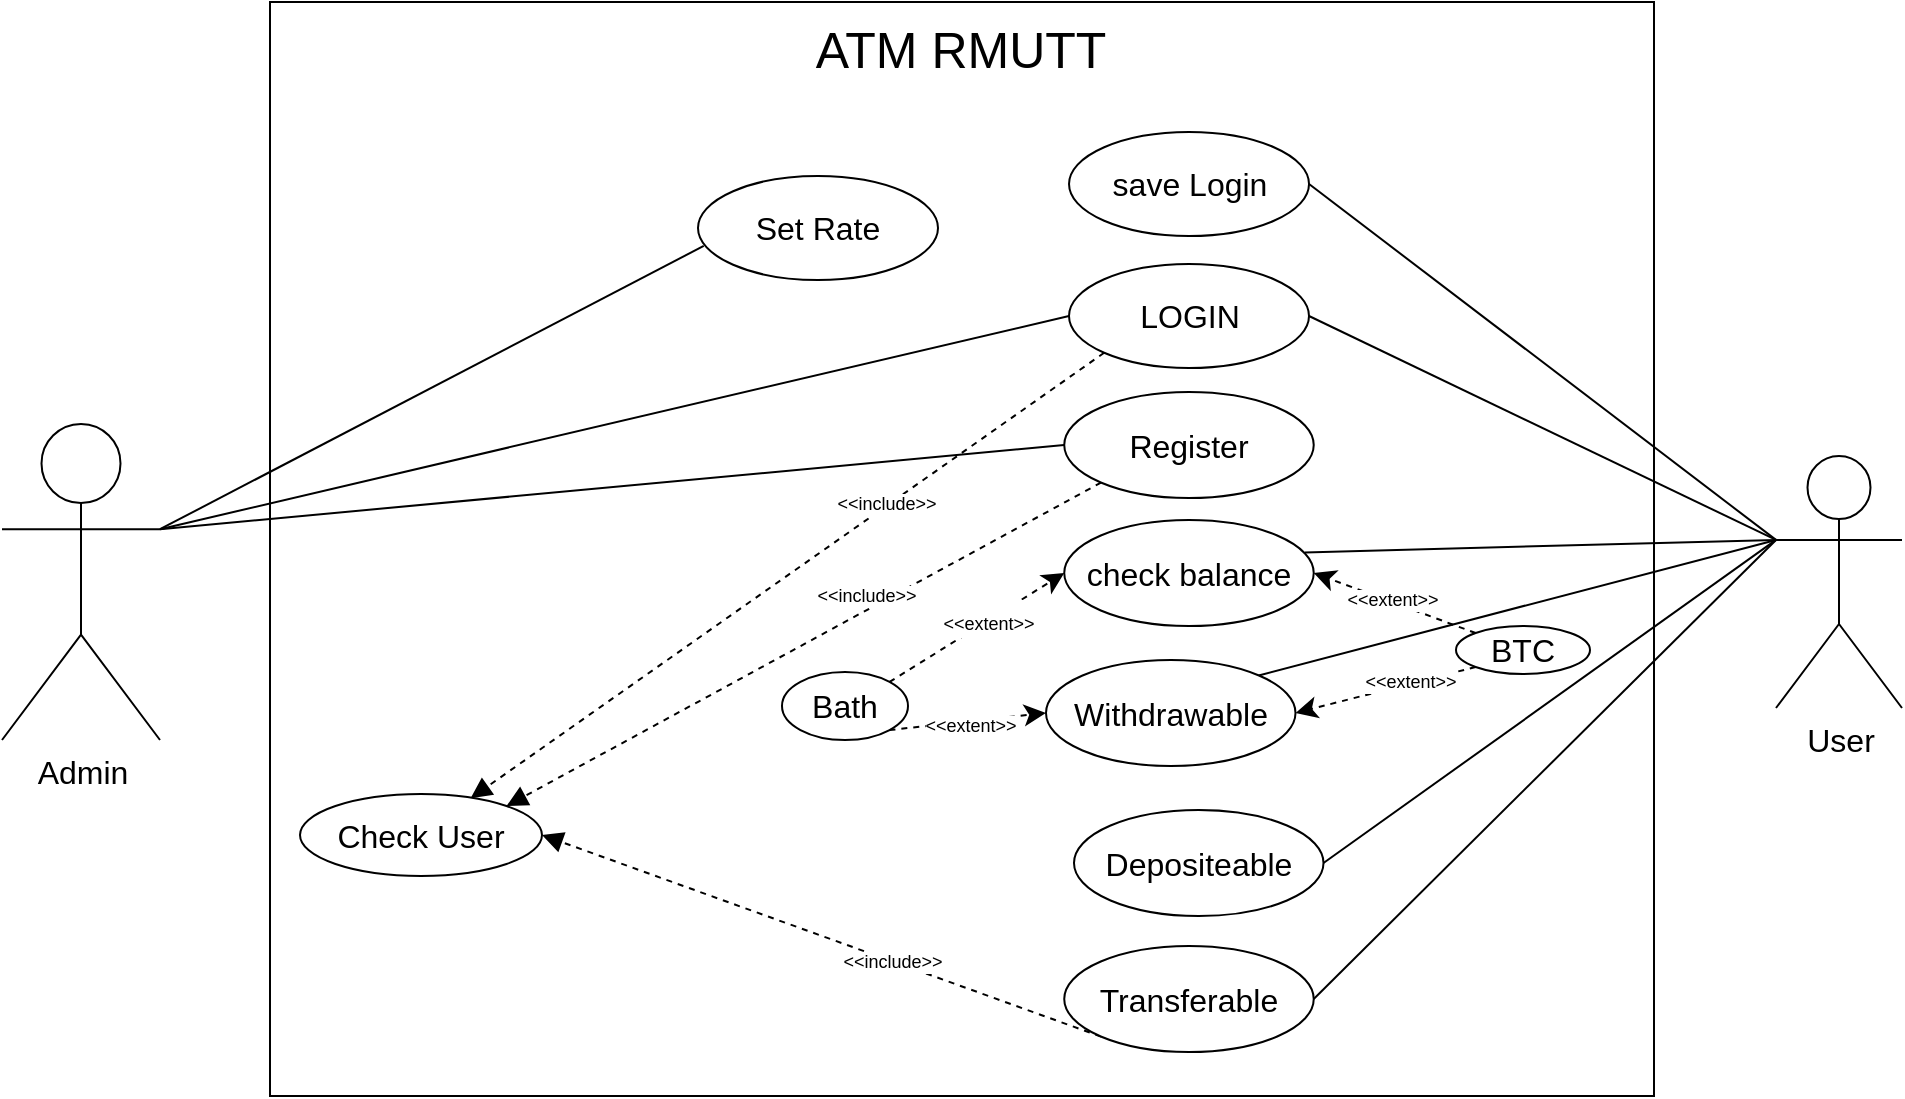 <mxfile version="20.8.16" type="device" pages="3"><diagram id="hEDV-k29gNVOA4V6Q1fc" name="หน้า-1"><mxGraphModel dx="2090" dy="973" grid="0" gridSize="10" guides="1" tooltips="1" connect="1" arrows="1" fold="1" page="0" pageScale="1" pageWidth="827" pageHeight="1169" math="0" shadow="0"><root><mxCell id="0"/><mxCell id="1" parent="0"/><mxCell id="8gFInvID097c9VwDSdp8-1" value="" style="rounded=0;whiteSpace=wrap;html=1;fontSize=16;" parent="1" vertex="1"><mxGeometry x="-282" y="-82" width="692" height="547" as="geometry"/></mxCell><mxCell id="8gFInvID097c9VwDSdp8-36" style="rounded=0;orthogonalLoop=1;jettySize=auto;html=1;exitX=1;exitY=0.333;exitDx=0;exitDy=0;exitPerimeter=0;entryX=0.024;entryY=0.672;entryDx=0;entryDy=0;fontSize=12;startSize=8;endSize=8;endArrow=none;endFill=0;entryPerimeter=0;" parent="1" source="8gFInvID097c9VwDSdp8-4" target="8gFInvID097c9VwDSdp8-27" edge="1"><mxGeometry relative="1" as="geometry"/></mxCell><mxCell id="8gFInvID097c9VwDSdp8-54" style="edgeStyle=none;rounded=0;orthogonalLoop=1;jettySize=auto;html=1;exitX=1;exitY=0.333;exitDx=0;exitDy=0;exitPerimeter=0;entryX=0;entryY=0.5;entryDx=0;entryDy=0;fontSize=9;endArrow=none;endFill=0;startSize=8;endSize=8;" parent="1" source="8gFInvID097c9VwDSdp8-4" target="8gFInvID097c9VwDSdp8-13" edge="1"><mxGeometry relative="1" as="geometry"/></mxCell><mxCell id="8gFInvID097c9VwDSdp8-55" style="edgeStyle=none;rounded=0;orthogonalLoop=1;jettySize=auto;html=1;exitX=1;exitY=0.333;exitDx=0;exitDy=0;exitPerimeter=0;entryX=0;entryY=0.5;entryDx=0;entryDy=0;fontSize=9;endArrow=none;endFill=0;startSize=8;endSize=8;" parent="1" source="8gFInvID097c9VwDSdp8-4" target="8gFInvID097c9VwDSdp8-6" edge="1"><mxGeometry relative="1" as="geometry"/></mxCell><mxCell id="8gFInvID097c9VwDSdp8-4" value="Admin" style="shape=umlActor;verticalLabelPosition=bottom;verticalAlign=top;html=1;outlineConnect=0;fontSize=16;" parent="1" vertex="1"><mxGeometry x="-416" y="129" width="79" height="158" as="geometry"/></mxCell><mxCell id="8gFInvID097c9VwDSdp8-43" style="edgeStyle=none;rounded=0;orthogonalLoop=1;jettySize=auto;html=1;exitX=0;exitY=0.333;exitDx=0;exitDy=0;exitPerimeter=0;entryX=0.964;entryY=0.306;entryDx=0;entryDy=0;entryPerimeter=0;fontSize=12;endArrow=none;endFill=0;startSize=8;endSize=8;" parent="1" source="8gFInvID097c9VwDSdp8-5" target="8gFInvID097c9VwDSdp8-12" edge="1"><mxGeometry relative="1" as="geometry"/></mxCell><mxCell id="8gFInvID097c9VwDSdp8-44" style="edgeStyle=none;rounded=0;orthogonalLoop=1;jettySize=auto;html=1;exitX=0;exitY=0.333;exitDx=0;exitDy=0;exitPerimeter=0;entryX=1;entryY=0;entryDx=0;entryDy=0;fontSize=12;endArrow=none;endFill=0;startSize=8;endSize=8;" parent="1" source="8gFInvID097c9VwDSdp8-5" target="8gFInvID097c9VwDSdp8-11" edge="1"><mxGeometry relative="1" as="geometry"/></mxCell><mxCell id="8gFInvID097c9VwDSdp8-45" style="edgeStyle=none;rounded=0;orthogonalLoop=1;jettySize=auto;html=1;exitX=0;exitY=0.333;exitDx=0;exitDy=0;exitPerimeter=0;entryX=1;entryY=0.5;entryDx=0;entryDy=0;fontSize=12;endArrow=none;endFill=0;startSize=8;endSize=8;" parent="1" source="8gFInvID097c9VwDSdp8-5" target="8gFInvID097c9VwDSdp8-9" edge="1"><mxGeometry relative="1" as="geometry"/></mxCell><mxCell id="8gFInvID097c9VwDSdp8-46" style="edgeStyle=none;rounded=0;orthogonalLoop=1;jettySize=auto;html=1;exitX=0;exitY=0.333;exitDx=0;exitDy=0;exitPerimeter=0;entryX=1;entryY=0.5;entryDx=0;entryDy=0;fontSize=12;endArrow=none;endFill=0;startSize=8;endSize=8;" parent="1" source="8gFInvID097c9VwDSdp8-5" target="8gFInvID097c9VwDSdp8-10" edge="1"><mxGeometry relative="1" as="geometry"/></mxCell><mxCell id="8gFInvID097c9VwDSdp8-56" style="edgeStyle=none;rounded=0;orthogonalLoop=1;jettySize=auto;html=1;exitX=0;exitY=0.333;exitDx=0;exitDy=0;exitPerimeter=0;entryX=1;entryY=0.5;entryDx=0;entryDy=0;fontSize=9;endArrow=none;endFill=0;startSize=8;endSize=8;" parent="1" source="8gFInvID097c9VwDSdp8-5" target="8gFInvID097c9VwDSdp8-6" edge="1"><mxGeometry relative="1" as="geometry"/></mxCell><mxCell id="8gFInvID097c9VwDSdp8-57" style="edgeStyle=none;rounded=0;orthogonalLoop=1;jettySize=auto;html=1;exitX=0;exitY=0.333;exitDx=0;exitDy=0;exitPerimeter=0;entryX=1;entryY=0.5;entryDx=0;entryDy=0;fontSize=9;endArrow=none;endFill=0;startSize=8;endSize=8;" parent="1" source="8gFInvID097c9VwDSdp8-5" target="8gFInvID097c9VwDSdp8-35" edge="1"><mxGeometry relative="1" as="geometry"/></mxCell><mxCell id="8gFInvID097c9VwDSdp8-5" value="User" style="shape=umlActor;verticalLabelPosition=bottom;verticalAlign=top;html=1;outlineConnect=0;fontSize=16;" parent="1" vertex="1"><mxGeometry x="471" y="145" width="63" height="126" as="geometry"/></mxCell><mxCell id="8gFInvID097c9VwDSdp8-14" value="Bath" style="ellipse;whiteSpace=wrap;html=1;fontSize=16;" parent="1" vertex="1"><mxGeometry x="-26" y="253" width="63" height="34" as="geometry"/></mxCell><mxCell id="8gFInvID097c9VwDSdp8-31" style="edgeStyle=none;curved=1;rounded=0;orthogonalLoop=1;jettySize=auto;html=1;exitX=1;exitY=0;exitDx=0;exitDy=0;entryX=0;entryY=0.5;entryDx=0;entryDy=0;fontSize=12;startSize=8;endSize=8;dashed=1;" parent="1" source="8gFInvID097c9VwDSdp8-14" target="8gFInvID097c9VwDSdp8-12" edge="1"><mxGeometry relative="1" as="geometry"/></mxCell><mxCell id="8gFInvID097c9VwDSdp8-47" value="&lt;font style=&quot;font-size: 9px;&quot;&gt;&amp;lt;&amp;lt;extent&amp;gt;&amp;gt;&lt;/font&gt;" style="edgeLabel;html=1;align=center;verticalAlign=middle;resizable=0;points=[];fontSize=16;" parent="8gFInvID097c9VwDSdp8-31" vertex="1" connectable="0"><mxGeometry x="0.141" y="2" relative="1" as="geometry"><mxPoint as="offset"/></mxGeometry></mxCell><mxCell id="8gFInvID097c9VwDSdp8-32" style="edgeStyle=none;curved=1;rounded=0;orthogonalLoop=1;jettySize=auto;html=1;exitX=1;exitY=1;exitDx=0;exitDy=0;entryX=0;entryY=0.5;entryDx=0;entryDy=0;fontSize=12;startSize=8;endSize=8;dashed=1;" parent="1" source="8gFInvID097c9VwDSdp8-14" target="8gFInvID097c9VwDSdp8-11" edge="1"><mxGeometry relative="1" as="geometry"/></mxCell><mxCell id="8gFInvID097c9VwDSdp8-51" value="&amp;lt;&amp;lt;extent&amp;gt;&amp;gt;" style="edgeLabel;html=1;align=center;verticalAlign=middle;resizable=0;points=[];fontSize=9;" parent="8gFInvID097c9VwDSdp8-32" vertex="1" connectable="0"><mxGeometry x="0.009" y="-2" relative="1" as="geometry"><mxPoint as="offset"/></mxGeometry></mxCell><mxCell id="8gFInvID097c9VwDSdp8-2" value="&lt;font style=&quot;font-size: 25px;&quot;&gt;ATM RMUTT&lt;/font&gt;" style="text;html=1;strokeColor=none;fillColor=none;align=center;verticalAlign=middle;whiteSpace=wrap;rounded=0;fontSize=16;strokeWidth=7;" parent="1" vertex="1"><mxGeometry x="-282" y="-77.26" width="691" height="36.26" as="geometry"/></mxCell><mxCell id="8gFInvID097c9VwDSdp8-62" style="edgeStyle=none;rounded=0;orthogonalLoop=1;jettySize=auto;html=1;exitX=0;exitY=1;exitDx=0;exitDy=0;entryX=0.705;entryY=0.053;entryDx=0;entryDy=0;dashed=1;fontSize=9;endArrow=block;endFill=1;startSize=8;endSize=8;entryPerimeter=0;" parent="1" source="8gFInvID097c9VwDSdp8-6" target="8gFInvID097c9VwDSdp8-59" edge="1"><mxGeometry relative="1" as="geometry"/></mxCell><mxCell id="8gFInvID097c9VwDSdp8-64" value="&amp;lt;&amp;lt;include&amp;gt;&amp;gt;" style="edgeLabel;html=1;align=center;verticalAlign=middle;resizable=0;points=[];fontSize=9;" parent="8gFInvID097c9VwDSdp8-62" vertex="1" connectable="0"><mxGeometry x="-0.315" y="-1" relative="1" as="geometry"><mxPoint as="offset"/></mxGeometry></mxCell><mxCell id="8gFInvID097c9VwDSdp8-6" value="LOGIN" style="ellipse;whiteSpace=wrap;html=1;fontSize=16;" parent="1" vertex="1"><mxGeometry x="117.5" y="49" width="120" height="52" as="geometry"/></mxCell><mxCell id="8gFInvID097c9VwDSdp8-9" value="Depositeable" style="ellipse;whiteSpace=wrap;html=1;fontSize=16;" parent="1" vertex="1"><mxGeometry x="120" y="322" width="124.75" height="53" as="geometry"/></mxCell><mxCell id="8gFInvID097c9VwDSdp8-60" style="edgeStyle=none;rounded=0;orthogonalLoop=1;jettySize=auto;html=1;exitX=0;exitY=1;exitDx=0;exitDy=0;entryX=1;entryY=0.5;entryDx=0;entryDy=0;fontSize=9;endArrow=block;endFill=1;startSize=8;endSize=8;dashed=1;" parent="1" source="8gFInvID097c9VwDSdp8-10" target="8gFInvID097c9VwDSdp8-59" edge="1"><mxGeometry relative="1" as="geometry"/></mxCell><mxCell id="8gFInvID097c9VwDSdp8-61" value="&amp;lt;&amp;lt;include&amp;gt;&amp;gt;" style="edgeLabel;html=1;align=center;verticalAlign=middle;resizable=0;points=[];fontSize=9;" parent="8gFInvID097c9VwDSdp8-60" vertex="1" connectable="0"><mxGeometry x="-0.249" relative="1" as="geometry"><mxPoint as="offset"/></mxGeometry></mxCell><mxCell id="8gFInvID097c9VwDSdp8-10" value="Transferable" style="ellipse;whiteSpace=wrap;html=1;fontSize=16;" parent="1" vertex="1"><mxGeometry x="115.12" y="390" width="124.75" height="53" as="geometry"/></mxCell><mxCell id="8gFInvID097c9VwDSdp8-11" value="Withdrawable" style="ellipse;whiteSpace=wrap;html=1;fontSize=16;" parent="1" vertex="1"><mxGeometry x="106" y="247" width="124.75" height="53" as="geometry"/></mxCell><mxCell id="8gFInvID097c9VwDSdp8-12" value="check balance" style="ellipse;whiteSpace=wrap;html=1;fontSize=16;" parent="1" vertex="1"><mxGeometry x="115.12" y="177" width="124.75" height="53" as="geometry"/></mxCell><mxCell id="8gFInvID097c9VwDSdp8-63" style="edgeStyle=none;rounded=0;orthogonalLoop=1;jettySize=auto;html=1;exitX=0;exitY=1;exitDx=0;exitDy=0;entryX=1;entryY=0;entryDx=0;entryDy=0;dashed=1;fontSize=9;endArrow=block;endFill=1;startSize=8;endSize=8;" parent="1" source="8gFInvID097c9VwDSdp8-13" target="8gFInvID097c9VwDSdp8-59" edge="1"><mxGeometry relative="1" as="geometry"/></mxCell><mxCell id="8gFInvID097c9VwDSdp8-65" value="&amp;lt;&amp;lt;include&amp;gt;&amp;gt;" style="edgeLabel;html=1;align=center;verticalAlign=middle;resizable=0;points=[];fontSize=9;" parent="8gFInvID097c9VwDSdp8-63" vertex="1" connectable="0"><mxGeometry x="-0.298" y="4" relative="1" as="geometry"><mxPoint x="-15" y="-4" as="offset"/></mxGeometry></mxCell><mxCell id="8gFInvID097c9VwDSdp8-13" value="Register" style="ellipse;whiteSpace=wrap;html=1;fontSize=16;" parent="1" vertex="1"><mxGeometry x="115.12" y="113" width="124.75" height="53" as="geometry"/></mxCell><mxCell id="8gFInvID097c9VwDSdp8-33" style="edgeStyle=none;curved=1;rounded=0;orthogonalLoop=1;jettySize=auto;html=1;exitX=0;exitY=0;exitDx=0;exitDy=0;entryX=1;entryY=0.5;entryDx=0;entryDy=0;fontSize=12;startSize=8;endSize=8;dashed=1;" parent="1" source="8gFInvID097c9VwDSdp8-25" target="8gFInvID097c9VwDSdp8-12" edge="1"><mxGeometry relative="1" as="geometry"/></mxCell><mxCell id="8gFInvID097c9VwDSdp8-48" value="&amp;lt;&amp;lt;extent&amp;gt;&amp;gt;" style="edgeLabel;html=1;align=center;verticalAlign=middle;resizable=0;points=[];fontSize=9;" parent="8gFInvID097c9VwDSdp8-33" vertex="1" connectable="0"><mxGeometry x="0.049" y="-1" relative="1" as="geometry"><mxPoint as="offset"/></mxGeometry></mxCell><mxCell id="8gFInvID097c9VwDSdp8-34" style="edgeStyle=none;curved=1;rounded=0;orthogonalLoop=1;jettySize=auto;html=1;exitX=0;exitY=1;exitDx=0;exitDy=0;entryX=1;entryY=0.5;entryDx=0;entryDy=0;fontSize=12;startSize=8;endSize=8;dashed=1;" parent="1" source="8gFInvID097c9VwDSdp8-25" target="8gFInvID097c9VwDSdp8-11" edge="1"><mxGeometry relative="1" as="geometry"/></mxCell><mxCell id="8gFInvID097c9VwDSdp8-52" value="&amp;lt;&amp;lt;extent&amp;gt;&amp;gt;" style="edgeLabel;html=1;align=center;verticalAlign=middle;resizable=0;points=[];fontSize=9;" parent="8gFInvID097c9VwDSdp8-34" vertex="1" connectable="0"><mxGeometry x="-0.28" y="-1" relative="1" as="geometry"><mxPoint as="offset"/></mxGeometry></mxCell><mxCell id="8gFInvID097c9VwDSdp8-25" value="BTC" style="ellipse;whiteSpace=wrap;html=1;fontSize=16;" parent="1" vertex="1"><mxGeometry x="311" y="230" width="67" height="24" as="geometry"/></mxCell><mxCell id="8gFInvID097c9VwDSdp8-27" value="Set Rate" style="ellipse;whiteSpace=wrap;html=1;fontSize=16;" parent="1" vertex="1"><mxGeometry x="-68" y="5" width="120" height="52" as="geometry"/></mxCell><mxCell id="8gFInvID097c9VwDSdp8-35" value="save Login" style="ellipse;whiteSpace=wrap;html=1;fontSize=16;" parent="1" vertex="1"><mxGeometry x="117.51" y="-17" width="120" height="52" as="geometry"/></mxCell><mxCell id="8gFInvID097c9VwDSdp8-59" value="Check User" style="ellipse;whiteSpace=wrap;html=1;fontSize=16;" parent="1" vertex="1"><mxGeometry x="-267" y="314" width="121" height="41" as="geometry"/></mxCell></root></mxGraphModel></diagram><diagram id="jN07TR0q3nEiLMh-C-UL" name="หน้า-2"><mxGraphModel dx="1690" dy="973" grid="0" gridSize="10" guides="1" tooltips="1" connect="1" arrows="1" fold="1" page="0" pageScale="1" pageWidth="827" pageHeight="1169" math="0" shadow="0"><root><mxCell id="0"/><mxCell id="1" parent="0"/><mxCell id="Fvl3HB2hAZubl-cA4tim-59" style="edgeStyle=none;rounded=0;orthogonalLoop=1;jettySize=auto;html=1;exitX=1;exitY=0.25;exitDx=0;exitDy=0;entryX=0.024;entryY=-0.071;entryDx=0;entryDy=0;entryPerimeter=0;dashed=1;fontSize=14;fontColor=#000000;endArrow=block;endFill=0;startSize=8;endSize=8;" parent="1" source="Fvl3HB2hAZubl-cA4tim-11" target="Fvl3HB2hAZubl-cA4tim-50" edge="1"><mxGeometry relative="1" as="geometry"/></mxCell><mxCell id="Fvl3HB2hAZubl-cA4tim-60" value="use" style="edgeLabel;html=1;align=center;verticalAlign=middle;resizable=0;points=[];fontSize=14;fontColor=#000000;" parent="Fvl3HB2hAZubl-cA4tim-59" vertex="1" connectable="0"><mxGeometry x="-0.138" y="4" relative="1" as="geometry"><mxPoint as="offset"/></mxGeometry></mxCell><mxCell id="Fvl3HB2hAZubl-cA4tim-61" value="1" style="edgeLabel;html=1;align=center;verticalAlign=middle;resizable=0;points=[];fontSize=14;fontColor=#000000;" parent="Fvl3HB2hAZubl-cA4tim-59" vertex="1" connectable="0"><mxGeometry x="0.695" y="2" relative="1" as="geometry"><mxPoint as="offset"/></mxGeometry></mxCell><mxCell id="Fvl3HB2hAZubl-cA4tim-62" value="1" style="edgeLabel;html=1;align=center;verticalAlign=middle;resizable=0;points=[];fontSize=14;fontColor=#000000;" parent="Fvl3HB2hAZubl-cA4tim-59" vertex="1" connectable="0"><mxGeometry x="-0.847" y="-3" relative="1" as="geometry"><mxPoint x="-3" y="-5" as="offset"/></mxGeometry></mxCell><mxCell id="Fvl3HB2hAZubl-cA4tim-11" value="Person" style="swimlane;fontStyle=0;childLayout=stackLayout;horizontal=1;startSize=26;horizontalStack=0;resizeParent=1;resizeParentMax=0;resizeLast=0;collapsible=1;marginBottom=0;align=center;fontSize=16;strokeWidth=1;" parent="1" vertex="1"><mxGeometry x="-89" y="-206" width="160" height="197" as="geometry"/></mxCell><mxCell id="Fvl3HB2hAZubl-cA4tim-26" value="-idPerson: str&lt;br&gt;-fullname: str&lt;br&gt;-gender: str" style="text;html=1;align=left;verticalAlign=middle;resizable=0;points=[];autosize=1;strokeColor=none;fillColor=none;fontSize=14;" parent="Fvl3HB2hAZubl-cA4tim-11" vertex="1"><mxGeometry y="26" width="160" height="62" as="geometry"/></mxCell><mxCell id="Fvl3HB2hAZubl-cA4tim-32" value="+getIdPerson(): str&lt;br&gt;+getFullname(): str&lt;br&gt;+getGender(): str&lt;br&gt;+setIdPerson(str)&lt;br&gt;+setFullname(str)&lt;br&gt;+setGender(str)" style="rounded=0;whiteSpace=wrap;html=1;labelBackgroundColor=none;strokeWidth=1;fontSize=14;fontColor=#000000;align=left;" parent="Fvl3HB2hAZubl-cA4tim-11" vertex="1"><mxGeometry y="88" width="160" height="109" as="geometry"/></mxCell><mxCell id="Fvl3HB2hAZubl-cA4tim-36" style="edgeStyle=none;rounded=0;orthogonalLoop=1;jettySize=auto;html=1;exitX=0.5;exitY=0;exitDx=0;exitDy=0;entryX=0.5;entryY=1;entryDx=0;entryDy=0;dashed=1;fontSize=14;fontColor=#000000;endArrow=block;endFill=0;startSize=8;endSize=8;" parent="1" source="Fvl3HB2hAZubl-cA4tim-33" target="Fvl3HB2hAZubl-cA4tim-11" edge="1"><mxGeometry relative="1" as="geometry"/></mxCell><mxCell id="Fvl3HB2hAZubl-cA4tim-37" value="Extends" style="edgeLabel;html=1;align=center;verticalAlign=middle;resizable=0;points=[];fontSize=14;fontColor=#000000;" parent="Fvl3HB2hAZubl-cA4tim-36" vertex="1" connectable="0"><mxGeometry x="-0.134" y="-2" relative="1" as="geometry"><mxPoint as="offset"/></mxGeometry></mxCell><mxCell id="Fvl3HB2hAZubl-cA4tim-33" value="Manager" style="swimlane;fontStyle=0;childLayout=stackLayout;horizontal=1;startSize=26;horizontalStack=0;resizeParent=1;resizeParentMax=0;resizeLast=0;collapsible=1;marginBottom=0;align=center;fontSize=16;strokeWidth=1;" parent="1" vertex="1"><mxGeometry x="-246" y="72" width="160" height="171" as="geometry"/></mxCell><mxCell id="Fvl3HB2hAZubl-cA4tim-34" value="-dataLogin: Array&lt;br&gt;-password: str" style="text;html=1;align=left;verticalAlign=middle;resizable=0;points=[];autosize=1;strokeColor=none;fillColor=none;fontSize=14;" parent="Fvl3HB2hAZubl-cA4tim-33" vertex="1"><mxGeometry y="26" width="160" height="46" as="geometry"/></mxCell><mxCell id="Fvl3HB2hAZubl-cA4tim-35" value="+Manager(str , str)&lt;br&gt;+getDataLogin(): Array&lt;br&gt;+getPassword(): str&lt;br&gt;+setDataLogin()&lt;br&gt;+setPassword(str)" style="rounded=0;whiteSpace=wrap;html=1;labelBackgroundColor=none;strokeWidth=1;fontSize=14;fontColor=#000000;align=left;" parent="Fvl3HB2hAZubl-cA4tim-33" vertex="1"><mxGeometry y="72" width="160" height="99" as="geometry"/></mxCell><mxCell id="Fvl3HB2hAZubl-cA4tim-41" style="edgeStyle=none;rounded=0;orthogonalLoop=1;jettySize=auto;html=1;exitX=0.5;exitY=0;exitDx=0;exitDy=0;entryX=0.5;entryY=1;entryDx=0;entryDy=0;dashed=1;fontSize=14;fontColor=#000000;endArrow=block;endFill=0;startSize=8;endSize=8;" parent="1" source="Fvl3HB2hAZubl-cA4tim-38" target="Fvl3HB2hAZubl-cA4tim-11" edge="1"><mxGeometry relative="1" as="geometry"/></mxCell><mxCell id="Fvl3HB2hAZubl-cA4tim-54" value="Extends" style="edgeLabel;html=1;align=center;verticalAlign=middle;resizable=0;points=[];fontSize=14;fontColor=#000000;" parent="Fvl3HB2hAZubl-cA4tim-41" vertex="1" connectable="0"><mxGeometry x="-0.213" y="-1" relative="1" as="geometry"><mxPoint as="offset"/></mxGeometry></mxCell><mxCell id="Fvl3HB2hAZubl-cA4tim-38" value="Account" style="swimlane;fontStyle=0;childLayout=stackLayout;horizontal=1;startSize=26;horizontalStack=0;resizeParent=1;resizeParentMax=0;resizeLast=0;collapsible=1;marginBottom=0;align=center;fontSize=16;strokeWidth=1;" parent="1" vertex="1"><mxGeometry x="38" y="72" width="171" height="231" as="geometry"/></mxCell><mxCell id="Fvl3HB2hAZubl-cA4tim-39" value="-dataLogin: Array&lt;br&gt;-password: str&lt;br&gt;-balance: float" style="text;html=1;align=left;verticalAlign=middle;resizable=0;points=[];autosize=1;strokeColor=none;fillColor=none;fontSize=14;" parent="Fvl3HB2hAZubl-cA4tim-38" vertex="1"><mxGeometry y="26" width="171" height="62" as="geometry"/></mxCell><mxCell id="Fvl3HB2hAZubl-cA4tim-40" value="+Account(str, str, str, float)&lt;br&gt;+getDataLogin(): Array&lt;br&gt;+getPassword(): str&lt;br&gt;+getBalance(): float&lt;br&gt;+setDataLogin()&lt;br&gt;+setPassword(str)&lt;br&gt;+dopositeBalance(float)&lt;br&gt;+WithdraBalance(float)" style="rounded=0;whiteSpace=wrap;html=1;labelBackgroundColor=none;strokeWidth=1;fontSize=14;fontColor=#000000;align=left;" parent="Fvl3HB2hAZubl-cA4tim-38" vertex="1"><mxGeometry y="88" width="171" height="143" as="geometry"/></mxCell><mxCell id="Fvl3HB2hAZubl-cA4tim-42" value="ATMAction" style="swimlane;fontStyle=0;childLayout=stackLayout;horizontal=1;startSize=26;horizontalStack=0;resizeParent=1;resizeParentMax=0;resizeLast=0;collapsible=1;marginBottom=0;align=center;fontSize=16;strokeWidth=1;" parent="1" vertex="1"><mxGeometry x="253" y="-352" width="205" height="105" as="geometry"/></mxCell><mxCell id="Fvl3HB2hAZubl-cA4tim-43" value="+Checkable(Account, float)&lt;br&gt;+Withdrawable(Account, float)&lt;br&gt;+Depositeable(Account)&lt;br&gt;+Transferable(Account, Array)" style="text;html=1;align=left;verticalAlign=middle;resizable=0;points=[];autosize=1;strokeColor=none;fillColor=none;fontSize=14;" parent="Fvl3HB2hAZubl-cA4tim-42" vertex="1"><mxGeometry y="26" width="205" height="79" as="geometry"/></mxCell><mxCell id="Fvl3HB2hAZubl-cA4tim-47" value="function" style="swimlane;fontStyle=0;childLayout=stackLayout;horizontal=1;startSize=26;horizontalStack=0;resizeParent=1;resizeParentMax=0;resizeLast=0;collapsible=1;marginBottom=0;align=center;fontSize=16;strokeWidth=1;" parent="1" vertex="1"><mxGeometry x="275.5" y="46" width="205" height="88" as="geometry"/></mxCell><mxCell id="Fvl3HB2hAZubl-cA4tim-48" value="+textFieldString(str): str&lt;br&gt;+textFieldNumber(str): str&lt;br&gt;+typeCurrency(): float" style="text;html=1;align=left;verticalAlign=middle;resizable=0;points=[];autosize=1;strokeColor=none;fillColor=none;fontSize=14;" parent="Fvl3HB2hAZubl-cA4tim-47" vertex="1"><mxGeometry y="26" width="205" height="62" as="geometry"/></mxCell><mxCell id="Fvl3HB2hAZubl-cA4tim-52" style="edgeStyle=none;rounded=0;orthogonalLoop=1;jettySize=auto;html=1;exitX=0.5;exitY=0;exitDx=0;exitDy=0;entryX=0.506;entryY=1.016;entryDx=0;entryDy=0;entryPerimeter=0;dashed=1;fontSize=14;fontColor=#000000;endArrow=block;endFill=0;startSize=8;endSize=8;" parent="1" source="Fvl3HB2hAZubl-cA4tim-49" target="Fvl3HB2hAZubl-cA4tim-43" edge="1"><mxGeometry relative="1" as="geometry"/></mxCell><mxCell id="Fvl3HB2hAZubl-cA4tim-53" value="implements" style="edgeLabel;html=1;align=center;verticalAlign=middle;resizable=0;points=[];fontSize=14;fontColor=#000000;" parent="Fvl3HB2hAZubl-cA4tim-52" vertex="1" connectable="0"><mxGeometry x="-0.371" y="-4" relative="1" as="geometry"><mxPoint x="-4" y="-20" as="offset"/></mxGeometry></mxCell><mxCell id="Fvl3HB2hAZubl-cA4tim-63" style="edgeStyle=none;rounded=0;orthogonalLoop=1;jettySize=auto;html=1;exitX=0.5;exitY=1;exitDx=0;exitDy=0;entryX=0.395;entryY=-0.006;entryDx=0;entryDy=0;entryPerimeter=0;dashed=1;fontSize=14;fontColor=#000000;endArrow=block;endFill=0;startSize=8;endSize=8;" parent="1" source="Fvl3HB2hAZubl-cA4tim-49" target="Fvl3HB2hAZubl-cA4tim-47" edge="1"><mxGeometry relative="1" as="geometry"/></mxCell><mxCell id="Fvl3HB2hAZubl-cA4tim-64" value="use" style="edgeLabel;html=1;align=center;verticalAlign=middle;resizable=0;points=[];fontSize=14;fontColor=#000000;" parent="Fvl3HB2hAZubl-cA4tim-63" vertex="1" connectable="0"><mxGeometry x="-0.28" relative="1" as="geometry"><mxPoint y="14" as="offset"/></mxGeometry></mxCell><mxCell id="Fvl3HB2hAZubl-cA4tim-65" value="1" style="edgeLabel;html=1;align=center;verticalAlign=middle;resizable=0;points=[];fontSize=14;fontColor=#000000;" parent="Fvl3HB2hAZubl-cA4tim-63" vertex="1" connectable="0"><mxGeometry x="-0.756" relative="1" as="geometry"><mxPoint x="-8" as="offset"/></mxGeometry></mxCell><mxCell id="Fvl3HB2hAZubl-cA4tim-66" value="*" style="edgeLabel;html=1;align=center;verticalAlign=middle;resizable=0;points=[];fontSize=14;fontColor=#000000;" parent="Fvl3HB2hAZubl-cA4tim-63" vertex="1" connectable="0"><mxGeometry x="0.581" relative="1" as="geometry"><mxPoint x="6" y="3" as="offset"/></mxGeometry></mxCell><mxCell id="Fvl3HB2hAZubl-cA4tim-49" value="ATM" style="swimlane;fontStyle=0;childLayout=stackLayout;horizontal=1;startSize=26;horizontalStack=0;resizeParent=1;resizeParentMax=0;resizeLast=0;collapsible=1;marginBottom=0;align=center;fontSize=16;strokeWidth=1;" parent="1" vertex="1"><mxGeometry x="275.5" y="-138" width="160" height="55" as="geometry"/></mxCell><mxCell id="Fvl3HB2hAZubl-cA4tim-50" value="main()" style="text;html=1;align=left;verticalAlign=middle;resizable=0;points=[];autosize=1;strokeColor=none;fillColor=none;fontSize=14;" parent="Fvl3HB2hAZubl-cA4tim-49" vertex="1"><mxGeometry y="26" width="160" height="29" as="geometry"/></mxCell></root></mxGraphModel></diagram><diagram id="XckBVrMY-ObCXV-bxaAI" name="หน้า-3"><mxGraphModel dx="1629" dy="946" grid="0" gridSize="10" guides="1" tooltips="1" connect="1" arrows="1" fold="1" page="0" pageScale="1" pageWidth="827" pageHeight="1169" math="0" shadow="0"><root><mxCell id="0"/><mxCell id="1" parent="0"/><mxCell id="yh1PZMTPvnTpJP2_SjNP-121" value="" style="html=1;points=[];perimeter=orthogonalPerimeter;labelBackgroundColor=none;strokeWidth=1;fontSize=12;fontColor=#000000;fillColor=none;" parent="1" vertex="1"><mxGeometry x="176" y="1755" width="10" height="1281" as="geometry"/></mxCell><mxCell id="yh1PZMTPvnTpJP2_SjNP-189" value="" style="group" parent="1" vertex="1" connectable="0"><mxGeometry x="126" y="2518" width="522" height="407" as="geometry"/></mxCell><mxCell id="yh1PZMTPvnTpJP2_SjNP-186" value="alt" style="shape=umlFrame;whiteSpace=wrap;html=1;labelBackgroundColor=none;strokeWidth=1;fontSize=12;fontColor=#000000;fillColor=none;width=40;height=27;" parent="yh1PZMTPvnTpJP2_SjNP-189" vertex="1"><mxGeometry width="522" height="402" as="geometry"/></mxCell><mxCell id="yh1PZMTPvnTpJP2_SjNP-188" value="" style="group" parent="yh1PZMTPvnTpJP2_SjNP-189" vertex="1" connectable="0"><mxGeometry y="5" width="522" height="402" as="geometry"/></mxCell><mxCell id="yh1PZMTPvnTpJP2_SjNP-185" value="" style="html=1;verticalAlign=bottom;endArrow=none;dashed=1;endSize=8;rounded=0;fontSize=12;fontColor=#000000;endFill=0;" parent="yh1PZMTPvnTpJP2_SjNP-188" edge="1"><mxGeometry relative="1" as="geometry"><mxPoint x="522" y="142" as="sourcePoint"/><mxPoint x="1.065" y="141" as="targetPoint"/></mxGeometry></mxCell><mxCell id="yh1PZMTPvnTpJP2_SjNP-187" value="" style="html=1;verticalAlign=bottom;endArrow=none;dashed=1;endSize=8;rounded=0;fontSize=12;fontColor=#000000;endFill=0;" parent="yh1PZMTPvnTpJP2_SjNP-188" edge="1"><mxGeometry relative="1" as="geometry"><mxPoint x="521.645" y="275" as="sourcePoint"/><mxPoint x="0.71" y="274" as="targetPoint"/></mxGeometry></mxCell><mxCell id="yh1PZMTPvnTpJP2_SjNP-190" value="&lt;font style=&quot;font-size: 12px;&quot;&gt;[ประเภทข้อมูลไม่ใช่ตัวเลข]&lt;/font&gt;" style="text;html=1;align=center;verticalAlign=middle;resizable=0;points=[];autosize=1;strokeColor=none;fillColor=none;fontSize=16;fontColor=#000000;" parent="yh1PZMTPvnTpJP2_SjNP-189" vertex="1"><mxGeometry x="57" y="293.0" width="150" height="31" as="geometry"/></mxCell><mxCell id="yh1PZMTPvnTpJP2_SjNP-191" value="" style="rounded=0;whiteSpace=wrap;html=1;labelBackgroundColor=none;strokeWidth=1;fontSize=14;fontColor=#000000;" parent="yh1PZMTPvnTpJP2_SjNP-189" vertex="1"><mxGeometry x="57" y="364.9" width="12" height="22.5" as="geometry"/></mxCell><mxCell id="yh1PZMTPvnTpJP2_SjNP-192" value="" style="endArrow=block;endFill=1;endSize=12;html=1;fontSize=14;fontColor=#000000;rounded=0;edgeStyle=orthogonalEdgeStyle;entryX=1;entryY=0;entryDx=0;entryDy=0;" parent="yh1PZMTPvnTpJP2_SjNP-189" target="yh1PZMTPvnTpJP2_SjNP-191" edge="1"><mxGeometry width="160" relative="1" as="geometry"><mxPoint x="61" y="334.03" as="sourcePoint"/><mxPoint x="61" y="384.35" as="targetPoint"/><Array as="points"><mxPoint x="102" y="333.9"/><mxPoint x="102" y="364.9"/></Array></mxGeometry></mxCell><mxCell id="yh1PZMTPvnTpJP2_SjNP-193" value="12: แจ้งเตือนข้อความให้ทำการกรอกเป็นตัวเลข" style="edgeLabel;html=1;align=center;verticalAlign=middle;resizable=0;points=[];fontSize=14;fontColor=#000000;" parent="yh1PZMTPvnTpJP2_SjNP-192" vertex="1" connectable="0"><mxGeometry x="0.163" y="2" relative="1" as="geometry"><mxPoint x="136" y="-7" as="offset"/></mxGeometry></mxCell><mxCell id="yh1PZMTPvnTpJP2_SjNP-154" value="" style="group" parent="1" vertex="1" connectable="0"><mxGeometry x="126" y="2142" width="367.75" height="281" as="geometry"/></mxCell><mxCell id="yh1PZMTPvnTpJP2_SjNP-156" value="alt" style="shape=umlFrame;whiteSpace=wrap;html=1;labelBackgroundColor=none;strokeWidth=1;fontSize=12;fontColor=#000000;fillColor=none;width=40;height=27;" parent="yh1PZMTPvnTpJP2_SjNP-154" vertex="1"><mxGeometry width="367.5" height="281" as="geometry"/></mxCell><mxCell id="yh1PZMTPvnTpJP2_SjNP-155" value="" style="html=1;verticalAlign=bottom;endArrow=none;dashed=1;endSize=8;rounded=0;fontSize=12;fontColor=#000000;endFill=0;" parent="yh1PZMTPvnTpJP2_SjNP-154" edge="1"><mxGeometry relative="1" as="geometry"><mxPoint x="367.75" y="143" as="sourcePoint"/><mxPoint x="0.75" y="142" as="targetPoint"/></mxGeometry></mxCell><mxCell id="yh1PZMTPvnTpJP2_SjNP-2" value="Admin" style="shape=umlActor;verticalLabelPosition=bottom;verticalAlign=top;html=1;outlineConnect=0;labelBackgroundColor=none;strokeWidth=1;fontSize=14;fontColor=#000000;" parent="1" vertex="1"><mxGeometry x="-111" y="-19" width="30" height="60" as="geometry"/></mxCell><mxCell id="yh1PZMTPvnTpJP2_SjNP-3" value="การกำหนด Rate" style="rounded=0;whiteSpace=wrap;html=1;labelBackgroundColor=none;strokeWidth=1;fontSize=14;fontColor=#000000;" parent="1" vertex="1"><mxGeometry x="131" y="-14" width="100" height="50" as="geometry"/></mxCell><mxCell id="yh1PZMTPvnTpJP2_SjNP-5" value="" style="endArrow=none;dashed=1;html=1;rounded=0;fontSize=14;fontColor=#000000;startSize=8;endSize=8;entryX=0.5;entryY=1;entryDx=0;entryDy=0;exitX=0.5;exitY=0;exitDx=0;exitDy=0;" parent="1" source="yh1PZMTPvnTpJP2_SjNP-6" target="yh1PZMTPvnTpJP2_SjNP-3" edge="1"><mxGeometry width="50" height="50" relative="1" as="geometry"><mxPoint x="185" y="238" as="sourcePoint"/><mxPoint x="179" y="36" as="targetPoint"/></mxGeometry></mxCell><mxCell id="yh1PZMTPvnTpJP2_SjNP-20" style="edgeStyle=none;rounded=0;orthogonalLoop=1;jettySize=auto;html=1;exitX=0.917;exitY=0.842;exitDx=0;exitDy=0;fontSize=14;fontColor=#000000;endArrow=block;endFill=1;startSize=8;endSize=8;exitPerimeter=0;entryX=-0.188;entryY=0.848;entryDx=0;entryDy=0;entryPerimeter=0;" parent="1" edge="1"><mxGeometry relative="1" as="geometry"><mxPoint x="187.004" y="290.002" as="sourcePoint"/><mxPoint x="514.197" y="290.9" as="targetPoint"/></mxGeometry></mxCell><mxCell id="yh1PZMTPvnTpJP2_SjNP-23" value="4 [ชนิดข้อมูลถูกต้อง] : Rate(จำนวนเงิน)" style="edgeLabel;html=1;align=center;verticalAlign=middle;resizable=0;points=[];fontSize=14;fontColor=#000000;" parent="yh1PZMTPvnTpJP2_SjNP-20" vertex="1" connectable="0"><mxGeometry x="0.154" y="-2" relative="1" as="geometry"><mxPoint x="-30" y="-4" as="offset"/></mxGeometry></mxCell><mxCell id="yh1PZMTPvnTpJP2_SjNP-6" value="" style="rounded=0;whiteSpace=wrap;html=1;labelBackgroundColor=none;strokeWidth=1;fontSize=14;fontColor=#000000;" parent="1" vertex="1"><mxGeometry x="175" y="59" width="12" height="291" as="geometry"/></mxCell><mxCell id="yh1PZMTPvnTpJP2_SjNP-8" value="" style="endArrow=block;endFill=1;endSize=12;html=1;rounded=0;fontSize=14;fontColor=#000000;entryX=0;entryY=0.137;entryDx=0;entryDy=0;entryPerimeter=0;" parent="1" target="yh1PZMTPvnTpJP2_SjNP-6" edge="1"><mxGeometry width="160" relative="1" as="geometry"><mxPoint x="-96" y="99" as="sourcePoint"/><mxPoint x="-123" y="99" as="targetPoint"/></mxGeometry></mxCell><mxCell id="yh1PZMTPvnTpJP2_SjNP-9" value="1: กดปุ่ม Enter" style="edgeLabel;html=1;align=center;verticalAlign=middle;resizable=0;points=[];fontSize=14;fontColor=#000000;" parent="yh1PZMTPvnTpJP2_SjNP-8" vertex="1" connectable="0"><mxGeometry x="0.163" y="2" relative="1" as="geometry"><mxPoint x="-21" y="1" as="offset"/></mxGeometry></mxCell><mxCell id="yh1PZMTPvnTpJP2_SjNP-10" value="" style="endArrow=block;endFill=1;endSize=12;html=1;fontSize=14;fontColor=#000000;rounded=0;edgeStyle=orthogonalEdgeStyle;entryX=1;entryY=0;entryDx=0;entryDy=0;" parent="1" target="yh1PZMTPvnTpJP2_SjNP-21" edge="1"><mxGeometry width="160" relative="1" as="geometry"><mxPoint x="187" y="99.43" as="sourcePoint"/><mxPoint x="204" y="150" as="targetPoint"/><Array as="points"><mxPoint x="237" y="99"/><mxPoint x="237" y="130"/></Array></mxGeometry></mxCell><mxCell id="yh1PZMTPvnTpJP2_SjNP-11" value="2: ตรวจสอบชนิด&lt;br&gt;การกรอกข้อมูล" style="edgeLabel;html=1;align=center;verticalAlign=middle;resizable=0;points=[];fontSize=14;fontColor=#000000;" parent="yh1PZMTPvnTpJP2_SjNP-10" vertex="1" connectable="0"><mxGeometry x="0.163" y="2" relative="1" as="geometry"><mxPoint x="16" y="-24" as="offset"/></mxGeometry></mxCell><mxCell id="yh1PZMTPvnTpJP2_SjNP-12" value="alt ชนิดข้อมูลไม่ถูกต้อง" style="shape=umlFrame;whiteSpace=wrap;html=1;labelBackgroundColor=none;strokeWidth=1;fontSize=14;fontColor=#000000;width=157;height=28;" parent="1" vertex="1"><mxGeometry x="149" y="168" width="314" height="102" as="geometry"/></mxCell><mxCell id="yh1PZMTPvnTpJP2_SjNP-13" value="" style="rounded=0;whiteSpace=wrap;html=1;labelBackgroundColor=none;strokeWidth=1;fontSize=14;fontColor=#000000;" parent="1" vertex="1"><mxGeometry x="183" y="238" width="12" height="22.5" as="geometry"/></mxCell><mxCell id="yh1PZMTPvnTpJP2_SjNP-14" value="" style="endArrow=block;endFill=1;endSize=12;html=1;fontSize=14;fontColor=#000000;rounded=0;edgeStyle=orthogonalEdgeStyle;entryX=1;entryY=0;entryDx=0;entryDy=0;" parent="1" target="yh1PZMTPvnTpJP2_SjNP-13" edge="1"><mxGeometry width="160" relative="1" as="geometry"><mxPoint x="187" y="207.13" as="sourcePoint"/><mxPoint x="187" y="257.45" as="targetPoint"/><Array as="points"><mxPoint x="228" y="207"/><mxPoint x="228" y="238"/></Array></mxGeometry></mxCell><mxCell id="yh1PZMTPvnTpJP2_SjNP-15" value="3: แจ้งเตือนว่ากรอกข้อมูลไม่ถูกต้อง" style="edgeLabel;html=1;align=center;verticalAlign=middle;resizable=0;points=[];fontSize=14;fontColor=#000000;" parent="yh1PZMTPvnTpJP2_SjNP-14" vertex="1" connectable="0"><mxGeometry x="0.163" y="2" relative="1" as="geometry"><mxPoint x="104" y="-5" as="offset"/></mxGeometry></mxCell><mxCell id="yh1PZMTPvnTpJP2_SjNP-16" value="DBMS" style="rounded=0;whiteSpace=wrap;html=1;labelBackgroundColor=none;strokeWidth=1;fontSize=14;fontColor=#000000;" parent="1" vertex="1"><mxGeometry x="470" y="-14" width="100" height="50" as="geometry"/></mxCell><mxCell id="yh1PZMTPvnTpJP2_SjNP-17" value="" style="endArrow=none;dashed=1;html=1;rounded=0;fontSize=14;fontColor=#000000;startSize=8;endSize=8;entryX=0.5;entryY=1;entryDx=0;entryDy=0;exitX=0.5;exitY=0;exitDx=0;exitDy=0;" parent="1" source="yh1PZMTPvnTpJP2_SjNP-18" target="yh1PZMTPvnTpJP2_SjNP-16" edge="1"><mxGeometry width="50" height="50" relative="1" as="geometry"><mxPoint x="524" y="238" as="sourcePoint"/><mxPoint x="518" y="36" as="targetPoint"/></mxGeometry></mxCell><mxCell id="yh1PZMTPvnTpJP2_SjNP-18" value="" style="rounded=0;whiteSpace=wrap;html=1;labelBackgroundColor=none;strokeWidth=1;fontSize=14;fontColor=#000000;" parent="1" vertex="1"><mxGeometry x="515" y="59" width="9.59" height="290" as="geometry"/></mxCell><mxCell id="yh1PZMTPvnTpJP2_SjNP-21" value="" style="rounded=0;whiteSpace=wrap;html=1;labelBackgroundColor=none;strokeWidth=1;fontSize=14;fontColor=#000000;" parent="1" vertex="1"><mxGeometry x="183" y="129" width="12" height="22.5" as="geometry"/></mxCell><mxCell id="yh1PZMTPvnTpJP2_SjNP-25" value="" style="endArrow=none;dashed=1;html=1;rounded=0;fontSize=14;fontColor=#000000;startSize=8;endSize=8;entryX=0.5;entryY=1;entryDx=0;entryDy=0;startArrow=none;" parent="1" source="yh1PZMTPvnTpJP2_SjNP-52" edge="1"><mxGeometry width="50" height="50" relative="1" as="geometry"><mxPoint x="-97" y="403" as="sourcePoint"/><mxPoint x="-96.29" y="63" as="targetPoint"/></mxGeometry></mxCell><mxCell id="yh1PZMTPvnTpJP2_SjNP-27" value="" style="endArrow=open;html=1;rounded=0;fontSize=14;fontColor=#000000;startSize=8;endSize=8;endFill=0;edgeStyle=orthogonalEdgeStyle;entryX=1;entryY=0;entryDx=0;entryDy=0;" parent="1" target="yh1PZMTPvnTpJP2_SjNP-97" edge="1"><mxGeometry width="50" height="50" relative="1" as="geometry"><mxPoint x="187" y="305" as="sourcePoint"/><mxPoint x="207" y="335" as="targetPoint"/><Array as="points"><mxPoint x="251" y="305"/><mxPoint x="251" y="322"/></Array></mxGeometry></mxCell><mxCell id="yh1PZMTPvnTpJP2_SjNP-28" value="5: แสดงข้อความจำนวนเงินที่กำหนด ต่อ 1 BTC" style="edgeLabel;html=1;align=center;verticalAlign=middle;resizable=0;points=[];fontSize=14;fontColor=#000000;" parent="yh1PZMTPvnTpJP2_SjNP-27" vertex="1" connectable="0"><mxGeometry x="0.101" relative="1" as="geometry"><mxPoint x="100" y="5" as="offset"/></mxGeometry></mxCell><mxCell id="yh1PZMTPvnTpJP2_SjNP-29" value="ผู้ใช้งาน" style="shape=umlActor;verticalLabelPosition=bottom;verticalAlign=top;html=1;outlineConnect=0;labelBackgroundColor=none;strokeWidth=1;fontSize=14;fontColor=#000000;" parent="1" vertex="1"><mxGeometry x="-116" y="587" width="30" height="60" as="geometry"/></mxCell><mxCell id="yh1PZMTPvnTpJP2_SjNP-30" value="การเช็คยอดเงิน" style="rounded=0;whiteSpace=wrap;html=1;labelBackgroundColor=none;strokeWidth=1;fontSize=14;fontColor=#000000;" parent="1" vertex="1"><mxGeometry x="126" y="592" width="100" height="50" as="geometry"/></mxCell><mxCell id="yh1PZMTPvnTpJP2_SjNP-31" value="" style="endArrow=none;dashed=1;html=1;rounded=0;fontSize=14;fontColor=#000000;startSize=8;endSize=8;entryX=0.5;entryY=1;entryDx=0;entryDy=0;exitX=0.5;exitY=0;exitDx=0;exitDy=0;" parent="1" target="yh1PZMTPvnTpJP2_SjNP-30" edge="1"><mxGeometry width="50" height="50" relative="1" as="geometry"><mxPoint x="176" y="665" as="sourcePoint"/><mxPoint x="174" y="642" as="targetPoint"/></mxGeometry></mxCell><mxCell id="yh1PZMTPvnTpJP2_SjNP-34" value="" style="rounded=0;whiteSpace=wrap;html=1;labelBackgroundColor=none;strokeWidth=1;fontSize=14;fontColor=#000000;" parent="1" vertex="1"><mxGeometry x="170" y="666" width="12" height="818" as="geometry"/></mxCell><mxCell id="yh1PZMTPvnTpJP2_SjNP-35" value="" style="endArrow=block;endFill=1;endSize=12;html=1;rounded=0;fontSize=14;fontColor=#000000;entryX=0.067;entryY=0.022;entryDx=0;entryDy=0;entryPerimeter=0;" parent="1" target="yh1PZMTPvnTpJP2_SjNP-34" edge="1"><mxGeometry width="160" relative="1" as="geometry"><mxPoint x="-102" y="685" as="sourcePoint"/><mxPoint x="138" y="684" as="targetPoint"/></mxGeometry></mxCell><mxCell id="yh1PZMTPvnTpJP2_SjNP-36" value="1: กดปุ่ม Enter" style="edgeLabel;html=1;align=center;verticalAlign=middle;resizable=0;points=[];fontSize=14;fontColor=#000000;" parent="yh1PZMTPvnTpJP2_SjNP-35" vertex="1" connectable="0"><mxGeometry x="0.163" y="2" relative="1" as="geometry"><mxPoint x="-21" y="1" as="offset"/></mxGeometry></mxCell><mxCell id="yh1PZMTPvnTpJP2_SjNP-37" value="" style="endArrow=block;endFill=1;endSize=12;html=1;fontSize=14;fontColor=#000000;rounded=0;edgeStyle=orthogonalEdgeStyle;entryX=1;entryY=0;entryDx=0;entryDy=0;" parent="1" target="yh1PZMTPvnTpJP2_SjNP-46" edge="1"><mxGeometry width="160" relative="1" as="geometry"><mxPoint x="182" y="795.03" as="sourcePoint"/><mxPoint x="199" y="845.6" as="targetPoint"/><Array as="points"><mxPoint x="232" y="794.6"/><mxPoint x="232" y="825.6"/></Array></mxGeometry></mxCell><mxCell id="yh1PZMTPvnTpJP2_SjNP-38" value="5: ตรวจสอบชนิดสกุลเงิน &lt;br&gt;และ&lt;br&gt;ประเภทการกรอกข้อมูล" style="edgeLabel;html=1;align=center;verticalAlign=middle;resizable=0;points=[];fontSize=14;fontColor=#000000;" parent="yh1PZMTPvnTpJP2_SjNP-37" vertex="1" connectable="0"><mxGeometry x="0.163" y="2" relative="1" as="geometry"><mxPoint x="47" y="-27" as="offset"/></mxGeometry></mxCell><mxCell id="yh1PZMTPvnTpJP2_SjNP-40" value="" style="rounded=0;whiteSpace=wrap;html=1;labelBackgroundColor=none;strokeWidth=1;fontSize=14;fontColor=#000000;" parent="1" vertex="1"><mxGeometry x="178" y="1149.3" width="12" height="22.5" as="geometry"/></mxCell><mxCell id="yh1PZMTPvnTpJP2_SjNP-41" value="" style="endArrow=block;endFill=1;endSize=12;html=1;fontSize=14;fontColor=#000000;rounded=0;edgeStyle=orthogonalEdgeStyle;entryX=1;entryY=0;entryDx=0;entryDy=0;" parent="1" target="yh1PZMTPvnTpJP2_SjNP-40" edge="1"><mxGeometry width="160" relative="1" as="geometry"><mxPoint x="182" y="1118.43" as="sourcePoint"/><mxPoint x="182" y="1168.75" as="targetPoint"/><Array as="points"><mxPoint x="223" y="1118.3"/><mxPoint x="223" y="1149.3"/></Array></mxGeometry></mxCell><mxCell id="yh1PZMTPvnTpJP2_SjNP-42" value="9: Balance = จำนวนเงินคงเหลือ / Rate" style="edgeLabel;html=1;align=center;verticalAlign=middle;resizable=0;points=[];fontSize=14;fontColor=#000000;" parent="yh1PZMTPvnTpJP2_SjNP-41" vertex="1" connectable="0"><mxGeometry x="0.163" y="2" relative="1" as="geometry"><mxPoint x="126" y="-5" as="offset"/></mxGeometry></mxCell><mxCell id="yh1PZMTPvnTpJP2_SjNP-43" value="ข้อมูลผู้ใช้งาน" style="rounded=0;whiteSpace=wrap;html=1;labelBackgroundColor=none;strokeWidth=1;fontSize=14;fontColor=#000000;" parent="1" vertex="1"><mxGeometry x="493" y="592" width="100" height="50" as="geometry"/></mxCell><mxCell id="yh1PZMTPvnTpJP2_SjNP-44" value="" style="endArrow=none;dashed=1;html=1;rounded=0;fontSize=14;fontColor=#000000;startSize=8;endSize=8;entryX=0.5;entryY=1;entryDx=0;entryDy=0;exitX=0.5;exitY=0;exitDx=0;exitDy=0;" parent="1" target="yh1PZMTPvnTpJP2_SjNP-43" edge="1"><mxGeometry width="50" height="50" relative="1" as="geometry"><mxPoint x="542.795" y="665" as="sourcePoint"/><mxPoint x="541" y="642" as="targetPoint"/></mxGeometry></mxCell><mxCell id="yh1PZMTPvnTpJP2_SjNP-45" value="" style="rounded=0;whiteSpace=wrap;html=1;labelBackgroundColor=none;strokeWidth=1;fontSize=14;fontColor=#000000;" parent="1" vertex="1"><mxGeometry x="538" y="664" width="9.59" height="388" as="geometry"/></mxCell><mxCell id="yh1PZMTPvnTpJP2_SjNP-46" value="" style="rounded=0;whiteSpace=wrap;html=1;labelBackgroundColor=none;strokeWidth=1;fontSize=14;fontColor=#000000;" parent="1" vertex="1"><mxGeometry x="178" y="824.6" width="12" height="22.5" as="geometry"/></mxCell><mxCell id="yh1PZMTPvnTpJP2_SjNP-47" value="" style="endArrow=none;dashed=1;html=1;rounded=0;fontSize=14;fontColor=#000000;startSize=8;endSize=8;" parent="1" edge="1"><mxGeometry width="50" height="50" relative="1" as="geometry"><mxPoint x="-101" y="1488" as="sourcePoint"/><mxPoint x="-101" y="673" as="targetPoint"/></mxGeometry></mxCell><mxCell id="yh1PZMTPvnTpJP2_SjNP-50" value="" style="endArrow=none;dashed=1;html=1;rounded=0;fontSize=14;fontColor=#000000;startSize=8;endSize=8;entryX=0.5;entryY=1;entryDx=0;entryDy=0;startArrow=none;" parent="1" source="yh1PZMTPvnTpJP2_SjNP-54" edge="1"><mxGeometry width="50" height="50" relative="1" as="geometry"><mxPoint x="180.5" y="399" as="sourcePoint"/><mxPoint x="180.5" y="350" as="targetPoint"/></mxGeometry></mxCell><mxCell id="yh1PZMTPvnTpJP2_SjNP-51" value="" style="endArrow=none;dashed=1;html=1;rounded=0;fontSize=14;fontColor=#000000;startSize=8;endSize=8;entryX=0.5;entryY=1;entryDx=0;entryDy=0;startArrow=none;" parent="1" source="yh1PZMTPvnTpJP2_SjNP-56" edge="1"><mxGeometry width="50" height="50" relative="1" as="geometry"><mxPoint x="519.3" y="398" as="sourcePoint"/><mxPoint x="519.3" y="349" as="targetPoint"/></mxGeometry></mxCell><mxCell id="yh1PZMTPvnTpJP2_SjNP-53" value="" style="endArrow=none;dashed=1;html=1;rounded=0;fontSize=14;fontColor=#000000;startSize=8;endSize=8;entryX=0.5;entryY=1;entryDx=0;entryDy=0;" parent="1" target="yh1PZMTPvnTpJP2_SjNP-52" edge="1"><mxGeometry width="50" height="50" relative="1" as="geometry"><mxPoint x="-97" y="403" as="sourcePoint"/><mxPoint x="-96.29" y="63" as="targetPoint"/></mxGeometry></mxCell><mxCell id="yh1PZMTPvnTpJP2_SjNP-52" value="" style="shape=umlDestroy;whiteSpace=wrap;html=1;strokeWidth=3;labelBackgroundColor=none;fontSize=14;fontColor=#000000;" parent="1" vertex="1"><mxGeometry x="-102" y="371" width="12" height="12" as="geometry"/></mxCell><mxCell id="yh1PZMTPvnTpJP2_SjNP-55" value="" style="endArrow=none;dashed=1;html=1;rounded=0;fontSize=14;fontColor=#000000;startSize=8;endSize=8;entryX=0.5;entryY=1;entryDx=0;entryDy=0;" parent="1" target="yh1PZMTPvnTpJP2_SjNP-54" edge="1"><mxGeometry width="50" height="50" relative="1" as="geometry"><mxPoint x="180.5" y="399" as="sourcePoint"/><mxPoint x="180.5" y="350" as="targetPoint"/></mxGeometry></mxCell><mxCell id="yh1PZMTPvnTpJP2_SjNP-54" value="" style="shape=umlDestroy;whiteSpace=wrap;html=1;strokeWidth=3;labelBackgroundColor=none;fontSize=14;fontColor=#000000;" parent="1" vertex="1"><mxGeometry x="175" y="371" width="12" height="12" as="geometry"/></mxCell><mxCell id="yh1PZMTPvnTpJP2_SjNP-57" value="" style="endArrow=none;dashed=1;html=1;rounded=0;fontSize=14;fontColor=#000000;startSize=8;endSize=8;entryX=0.5;entryY=1;entryDx=0;entryDy=0;" parent="1" target="yh1PZMTPvnTpJP2_SjNP-56" edge="1"><mxGeometry width="50" height="50" relative="1" as="geometry"><mxPoint x="519.3" y="398" as="sourcePoint"/><mxPoint x="519.3" y="349" as="targetPoint"/></mxGeometry></mxCell><mxCell id="yh1PZMTPvnTpJP2_SjNP-56" value="" style="shape=umlDestroy;whiteSpace=wrap;html=1;strokeWidth=3;labelBackgroundColor=none;fontSize=14;fontColor=#000000;" parent="1" vertex="1"><mxGeometry x="512.59" y="371" width="12" height="12" as="geometry"/></mxCell><mxCell id="yh1PZMTPvnTpJP2_SjNP-61" value="&lt;font style=&quot;font-size: 12px;&quot;&gt;[ชนิดสกุลเงิน = BTC]&lt;/font&gt;" style="text;html=1;align=center;verticalAlign=middle;resizable=0;points=[];autosize=1;strokeColor=none;fillColor=none;fontSize=16;fontColor=#000000;" parent="1" vertex="1"><mxGeometry x="183" y="1078.6" width="124" height="31" as="geometry"/></mxCell><mxCell id="yh1PZMTPvnTpJP2_SjNP-62" value="&lt;font style=&quot;font-size: 12px;&quot;&gt;[ชนิดสกุลเงิน = Bath]&lt;/font&gt;" style="text;html=1;align=center;verticalAlign=middle;resizable=0;points=[];autosize=1;strokeColor=none;fillColor=none;fontSize=16;fontColor=#000000;" parent="1" vertex="1"><mxGeometry x="182" y="1237.6" width="124" height="31" as="geometry"/></mxCell><mxCell id="yh1PZMTPvnTpJP2_SjNP-67" value="" style="rounded=0;whiteSpace=wrap;html=1;labelBackgroundColor=none;strokeWidth=1;fontSize=14;fontColor=#000000;" parent="1" vertex="1"><mxGeometry x="178" y="923.5" width="12" height="22.5" as="geometry"/></mxCell><mxCell id="yh1PZMTPvnTpJP2_SjNP-68" value="" style="endArrow=block;endFill=1;endSize=12;html=1;fontSize=14;fontColor=#000000;rounded=0;edgeStyle=orthogonalEdgeStyle;entryX=1;entryY=0;entryDx=0;entryDy=0;" parent="1" target="yh1PZMTPvnTpJP2_SjNP-67" edge="1"><mxGeometry width="160" relative="1" as="geometry"><mxPoint x="182" y="892.63" as="sourcePoint"/><mxPoint x="182" y="942.95" as="targetPoint"/><Array as="points"><mxPoint x="223" y="892.5"/><mxPoint x="223" y="923.5"/></Array></mxGeometry></mxCell><mxCell id="yh1PZMTPvnTpJP2_SjNP-69" value="6: แสดงแจ้งเตือนให้ทราบข้อผิดพลาด" style="edgeLabel;html=1;align=center;verticalAlign=middle;resizable=0;points=[];fontSize=14;fontColor=#000000;" parent="yh1PZMTPvnTpJP2_SjNP-68" vertex="1" connectable="0"><mxGeometry x="0.163" y="2" relative="1" as="geometry"><mxPoint x="110" y="-6" as="offset"/></mxGeometry></mxCell><mxCell id="yh1PZMTPvnTpJP2_SjNP-77" value="" style="endArrow=open;endFill=1;endSize=12;html=1;rounded=0;fontSize=12;fontColor=#000000;entryX=-0.334;entryY=0.845;entryDx=0;entryDy=0;entryPerimeter=0;exitX=1.067;exitY=0.397;exitDx=0;exitDy=0;exitPerimeter=0;" parent="1" source="yh1PZMTPvnTpJP2_SjNP-34" target="yh1PZMTPvnTpJP2_SjNP-45" edge="1"><mxGeometry width="160" relative="1" as="geometry"><mxPoint x="191.59" y="992" as="sourcePoint"/><mxPoint x="533" y="992" as="targetPoint"/></mxGeometry></mxCell><mxCell id="yh1PZMTPvnTpJP2_SjNP-78" value="7 [ชนิดสกุลเงินถูกต้อง หรือ ประเภทข้อมูลถูกต้อง] : getBalance" style="edgeLabel;html=1;align=center;verticalAlign=middle;resizable=0;points=[];fontSize=12;fontColor=#000000;" parent="yh1PZMTPvnTpJP2_SjNP-77" vertex="1" connectable="0"><mxGeometry x="0.183" relative="1" as="geometry"><mxPoint x="-39" y="-1" as="offset"/></mxGeometry></mxCell><mxCell id="yh1PZMTPvnTpJP2_SjNP-79" value="8: จำนวนเงินคงเหลือ" style="html=1;verticalAlign=bottom;endArrow=open;dashed=1;endSize=8;rounded=0;fontSize=12;fontColor=#000000;entryX=1.083;entryY=0.446;entryDx=0;entryDy=0;entryPerimeter=0;" parent="1" target="yh1PZMTPvnTpJP2_SjNP-34" edge="1"><mxGeometry x="0.132" y="3" relative="1" as="geometry"><mxPoint x="537" y="1031" as="sourcePoint"/><mxPoint x="195" y="1031" as="targetPoint"/><mxPoint as="offset"/></mxGeometry></mxCell><mxCell id="yh1PZMTPvnTpJP2_SjNP-81" value="DBMS" style="rounded=0;whiteSpace=wrap;html=1;labelBackgroundColor=none;strokeWidth=1;fontSize=14;fontColor=#000000;" parent="1" vertex="1"><mxGeometry x="686" y="592" width="100" height="50" as="geometry"/></mxCell><mxCell id="yh1PZMTPvnTpJP2_SjNP-82" value="" style="endArrow=none;dashed=1;html=1;rounded=0;fontSize=14;fontColor=#000000;startSize=8;endSize=8;entryX=0.5;entryY=1;entryDx=0;entryDy=0;exitX=0.5;exitY=0;exitDx=0;exitDy=0;" parent="1" target="yh1PZMTPvnTpJP2_SjNP-81" edge="1"><mxGeometry width="50" height="50" relative="1" as="geometry"><mxPoint x="735.795" y="665" as="sourcePoint"/><mxPoint x="734" y="642" as="targetPoint"/></mxGeometry></mxCell><mxCell id="yh1PZMTPvnTpJP2_SjNP-83" value="" style="rounded=0;whiteSpace=wrap;html=1;labelBackgroundColor=none;strokeWidth=1;fontSize=14;fontColor=#000000;" parent="1" vertex="1"><mxGeometry x="731" y="664" width="9.59" height="106" as="geometry"/></mxCell><mxCell id="yh1PZMTPvnTpJP2_SjNP-89" value="" style="endArrow=open;endFill=1;endSize=12;html=1;rounded=0;fontSize=12;fontColor=#000000;entryX=0;entryY=0.369;entryDx=0;entryDy=0;entryPerimeter=0;" parent="1" target="yh1PZMTPvnTpJP2_SjNP-83" edge="1"><mxGeometry width="160" relative="1" as="geometry"><mxPoint x="182" y="703.07" as="sourcePoint"/><mxPoint x="718" y="702.998" as="targetPoint"/></mxGeometry></mxCell><mxCell id="yh1PZMTPvnTpJP2_SjNP-90" value="3: ดึงข้อมูลจำนวนเงินบาทต่อ 1 BTC" style="edgeLabel;html=1;align=center;verticalAlign=middle;resizable=0;points=[];fontSize=12;fontColor=#000000;" parent="yh1PZMTPvnTpJP2_SjNP-89" vertex="1" connectable="0"><mxGeometry x="-0.264" y="3" relative="1" as="geometry"><mxPoint x="-12" y="-8" as="offset"/></mxGeometry></mxCell><mxCell id="yh1PZMTPvnTpJP2_SjNP-91" value="" style="endArrow=open;endFill=1;endSize=12;html=1;rounded=0;fontSize=12;fontColor=#000000;dashed=1;entryX=1.067;entryY=0.093;entryDx=0;entryDy=0;entryPerimeter=0;exitX=0;exitY=0.75;exitDx=0;exitDy=0;" parent="1" source="yh1PZMTPvnTpJP2_SjNP-83" target="yh1PZMTPvnTpJP2_SjNP-34" edge="1"><mxGeometry width="160" relative="1" as="geometry"><mxPoint x="721" y="742" as="sourcePoint"/><mxPoint x="187" y="742" as="targetPoint"/></mxGeometry></mxCell><mxCell id="yh1PZMTPvnTpJP2_SjNP-92" value="4: Rate = จำนวนเงินบาทต่อ 1 BTC" style="edgeLabel;html=1;align=center;verticalAlign=middle;resizable=0;points=[];fontSize=12;fontColor=#000000;" parent="yh1PZMTPvnTpJP2_SjNP-91" vertex="1" connectable="0"><mxGeometry x="0.181" relative="1" as="geometry"><mxPoint x="-36" y="-13" as="offset"/></mxGeometry></mxCell><mxCell id="yh1PZMTPvnTpJP2_SjNP-70" value="alt ชนิดสกุลเงินไม่ถูกต้อง หรือ ประเภทข้อมูลไม่ถูกต้อง" style="shape=umlFrame;whiteSpace=wrap;html=1;labelBackgroundColor=none;strokeWidth=1;fontSize=12;fontColor=#000000;fillColor=none;width=163;height=37;" parent="1" vertex="1"><mxGeometry x="-6" y="866" width="471" height="94" as="geometry"/></mxCell><mxCell id="yh1PZMTPvnTpJP2_SjNP-94" value="" style="rounded=0;whiteSpace=wrap;html=1;labelBackgroundColor=none;strokeWidth=1;fontSize=14;fontColor=#000000;" parent="1" vertex="1"><mxGeometry x="178" y="1308.9" width="12" height="22.5" as="geometry"/></mxCell><mxCell id="yh1PZMTPvnTpJP2_SjNP-95" value="" style="endArrow=block;endFill=1;endSize=12;html=1;fontSize=14;fontColor=#000000;rounded=0;edgeStyle=orthogonalEdgeStyle;entryX=1;entryY=0;entryDx=0;entryDy=0;" parent="1" target="yh1PZMTPvnTpJP2_SjNP-94" edge="1"><mxGeometry width="160" relative="1" as="geometry"><mxPoint x="182" y="1278.03" as="sourcePoint"/><mxPoint x="182" y="1328.35" as="targetPoint"/><Array as="points"><mxPoint x="223" y="1277.9"/><mxPoint x="223" y="1308.9"/></Array></mxGeometry></mxCell><mxCell id="yh1PZMTPvnTpJP2_SjNP-96" value="10: Balance = จำนวนเงินคงเหลือ" style="edgeLabel;html=1;align=center;verticalAlign=middle;resizable=0;points=[];fontSize=14;fontColor=#000000;" parent="yh1PZMTPvnTpJP2_SjNP-95" vertex="1" connectable="0"><mxGeometry x="0.163" y="2" relative="1" as="geometry"><mxPoint x="118" y="-5" as="offset"/></mxGeometry></mxCell><mxCell id="yh1PZMTPvnTpJP2_SjNP-97" value="" style="rounded=0;whiteSpace=wrap;html=1;labelBackgroundColor=none;strokeWidth=1;fontSize=14;fontColor=#000000;" parent="1" vertex="1"><mxGeometry x="183" y="322" width="12" height="22.5" as="geometry"/></mxCell><mxCell id="yh1PZMTPvnTpJP2_SjNP-98" value="" style="rounded=0;whiteSpace=wrap;html=1;labelBackgroundColor=none;strokeWidth=1;fontSize=14;fontColor=#000000;" parent="1" vertex="1"><mxGeometry x="178" y="1405.9" width="12" height="22.5" as="geometry"/></mxCell><mxCell id="yh1PZMTPvnTpJP2_SjNP-99" value="" style="endArrow=block;endFill=1;endSize=12;html=1;fontSize=14;fontColor=#000000;rounded=0;edgeStyle=orthogonalEdgeStyle;entryX=1;entryY=0;entryDx=0;entryDy=0;" parent="1" target="yh1PZMTPvnTpJP2_SjNP-98" edge="1"><mxGeometry width="160" relative="1" as="geometry"><mxPoint x="182" y="1375.03" as="sourcePoint"/><mxPoint x="182" y="1425.35" as="targetPoint"/><Array as="points"><mxPoint x="223" y="1374.9"/><mxPoint x="223" y="1405.9"/></Array></mxGeometry></mxCell><mxCell id="yh1PZMTPvnTpJP2_SjNP-100" value="11: แสดงจำนวนเงิน Balance" style="edgeLabel;html=1;align=center;verticalAlign=middle;resizable=0;points=[];fontSize=14;fontColor=#000000;" parent="yh1PZMTPvnTpJP2_SjNP-99" vertex="1" connectable="0"><mxGeometry x="0.163" y="2" relative="1" as="geometry"><mxPoint x="86" y="-5" as="offset"/></mxGeometry></mxCell><mxCell id="yh1PZMTPvnTpJP2_SjNP-101" value="" style="group" parent="1" vertex="1" connectable="0"><mxGeometry x="729.59" y="769" width="12" height="49" as="geometry"/></mxCell><mxCell id="yh1PZMTPvnTpJP2_SjNP-84" value="" style="endArrow=none;dashed=1;html=1;rounded=0;fontSize=14;fontColor=#000000;startSize=8;endSize=8;entryX=0.5;entryY=1;entryDx=0;entryDy=0;startArrow=none;" parent="yh1PZMTPvnTpJP2_SjNP-101" source="yh1PZMTPvnTpJP2_SjNP-86" edge="1"><mxGeometry width="50" height="50" relative="1" as="geometry"><mxPoint x="6.71" y="49" as="sourcePoint"/><mxPoint x="6.71" as="targetPoint"/></mxGeometry></mxCell><mxCell id="yh1PZMTPvnTpJP2_SjNP-85" value="" style="endArrow=none;dashed=1;html=1;rounded=0;fontSize=14;fontColor=#000000;startSize=8;endSize=8;entryX=0.5;entryY=1;entryDx=0;entryDy=0;" parent="yh1PZMTPvnTpJP2_SjNP-101" target="yh1PZMTPvnTpJP2_SjNP-86" edge="1"><mxGeometry width="50" height="50" relative="1" as="geometry"><mxPoint x="6.71" y="49" as="sourcePoint"/><mxPoint x="6.71" as="targetPoint"/></mxGeometry></mxCell><mxCell id="yh1PZMTPvnTpJP2_SjNP-86" value="" style="shape=umlDestroy;whiteSpace=wrap;html=1;strokeWidth=3;labelBackgroundColor=none;fontSize=14;fontColor=#000000;" parent="yh1PZMTPvnTpJP2_SjNP-101" vertex="1"><mxGeometry y="22" width="12" height="12" as="geometry"/></mxCell><mxCell id="yh1PZMTPvnTpJP2_SjNP-103" value="" style="group" parent="1" vertex="1" connectable="0"><mxGeometry x="122.25" y="1068" width="367.75" height="281" as="geometry"/></mxCell><mxCell id="yh1PZMTPvnTpJP2_SjNP-102" value="" style="html=1;verticalAlign=bottom;endArrow=none;dashed=1;endSize=8;rounded=0;fontSize=12;fontColor=#000000;endFill=0;" parent="yh1PZMTPvnTpJP2_SjNP-103" edge="1"><mxGeometry relative="1" as="geometry"><mxPoint x="367.75" y="143" as="sourcePoint"/><mxPoint x="0.75" y="142" as="targetPoint"/></mxGeometry></mxCell><mxCell id="yh1PZMTPvnTpJP2_SjNP-80" value="alt" style="shape=umlFrame;whiteSpace=wrap;html=1;labelBackgroundColor=none;strokeWidth=1;fontSize=12;fontColor=#000000;fillColor=none;width=40;height=27;" parent="yh1PZMTPvnTpJP2_SjNP-103" vertex="1"><mxGeometry width="367.5" height="281" as="geometry"/></mxCell><mxCell id="yh1PZMTPvnTpJP2_SjNP-105" value="" style="group" parent="1" vertex="1" connectable="0"><mxGeometry x="536.0" y="1053" width="12" height="49" as="geometry"/></mxCell><mxCell id="yh1PZMTPvnTpJP2_SjNP-106" value="" style="endArrow=none;dashed=1;html=1;rounded=0;fontSize=14;fontColor=#000000;startSize=8;endSize=8;entryX=0.5;entryY=1;entryDx=0;entryDy=0;startArrow=none;" parent="yh1PZMTPvnTpJP2_SjNP-105" source="yh1PZMTPvnTpJP2_SjNP-108" edge="1"><mxGeometry width="50" height="50" relative="1" as="geometry"><mxPoint x="6.71" y="49" as="sourcePoint"/><mxPoint x="6.71" as="targetPoint"/></mxGeometry></mxCell><mxCell id="yh1PZMTPvnTpJP2_SjNP-107" value="" style="endArrow=none;dashed=1;html=1;rounded=0;fontSize=14;fontColor=#000000;startSize=8;endSize=8;entryX=0.5;entryY=1;entryDx=0;entryDy=0;" parent="yh1PZMTPvnTpJP2_SjNP-105" target="yh1PZMTPvnTpJP2_SjNP-108" edge="1"><mxGeometry width="50" height="50" relative="1" as="geometry"><mxPoint x="6.71" y="49" as="sourcePoint"/><mxPoint x="6.71" as="targetPoint"/></mxGeometry></mxCell><mxCell id="yh1PZMTPvnTpJP2_SjNP-108" value="" style="shape=umlDestroy;whiteSpace=wrap;html=1;strokeWidth=3;labelBackgroundColor=none;fontSize=14;fontColor=#000000;" parent="yh1PZMTPvnTpJP2_SjNP-105" vertex="1"><mxGeometry y="22" width="12" height="12" as="geometry"/></mxCell><mxCell id="yh1PZMTPvnTpJP2_SjNP-109" value="" style="group" parent="1" vertex="1" connectable="0"><mxGeometry x="170.0" y="1484" width="12" height="49" as="geometry"/></mxCell><mxCell id="yh1PZMTPvnTpJP2_SjNP-110" value="" style="endArrow=none;dashed=1;html=1;rounded=0;fontSize=14;fontColor=#000000;startSize=8;endSize=8;entryX=0.5;entryY=1;entryDx=0;entryDy=0;startArrow=none;" parent="yh1PZMTPvnTpJP2_SjNP-109" source="yh1PZMTPvnTpJP2_SjNP-112" edge="1"><mxGeometry width="50" height="50" relative="1" as="geometry"><mxPoint x="6.71" y="49" as="sourcePoint"/><mxPoint x="6.71" as="targetPoint"/></mxGeometry></mxCell><mxCell id="yh1PZMTPvnTpJP2_SjNP-111" value="" style="endArrow=none;dashed=1;html=1;rounded=0;fontSize=14;fontColor=#000000;startSize=8;endSize=8;entryX=0.5;entryY=1;entryDx=0;entryDy=0;" parent="yh1PZMTPvnTpJP2_SjNP-109" target="yh1PZMTPvnTpJP2_SjNP-112" edge="1"><mxGeometry width="50" height="50" relative="1" as="geometry"><mxPoint x="6.71" y="49" as="sourcePoint"/><mxPoint x="6.71" as="targetPoint"/></mxGeometry></mxCell><mxCell id="yh1PZMTPvnTpJP2_SjNP-112" value="" style="shape=umlDestroy;whiteSpace=wrap;html=1;strokeWidth=3;labelBackgroundColor=none;fontSize=14;fontColor=#000000;" parent="yh1PZMTPvnTpJP2_SjNP-109" vertex="1"><mxGeometry y="22" width="12" height="12" as="geometry"/></mxCell><mxCell id="yh1PZMTPvnTpJP2_SjNP-113" value="" style="group" parent="1" vertex="1" connectable="0"><mxGeometry x="-107.0" y="1485" width="12" height="49" as="geometry"/></mxCell><mxCell id="yh1PZMTPvnTpJP2_SjNP-114" value="" style="endArrow=none;dashed=1;html=1;rounded=0;fontSize=14;fontColor=#000000;startSize=8;endSize=8;entryX=0.5;entryY=1;entryDx=0;entryDy=0;startArrow=none;" parent="yh1PZMTPvnTpJP2_SjNP-113" source="yh1PZMTPvnTpJP2_SjNP-116" edge="1"><mxGeometry width="50" height="50" relative="1" as="geometry"><mxPoint x="6.71" y="49" as="sourcePoint"/><mxPoint x="6.71" as="targetPoint"/></mxGeometry></mxCell><mxCell id="yh1PZMTPvnTpJP2_SjNP-115" value="" style="endArrow=none;dashed=1;html=1;rounded=0;fontSize=14;fontColor=#000000;startSize=8;endSize=8;entryX=0.5;entryY=1;entryDx=0;entryDy=0;" parent="yh1PZMTPvnTpJP2_SjNP-113" target="yh1PZMTPvnTpJP2_SjNP-116" edge="1"><mxGeometry width="50" height="50" relative="1" as="geometry"><mxPoint x="6.71" y="49" as="sourcePoint"/><mxPoint x="6.71" as="targetPoint"/></mxGeometry></mxCell><mxCell id="yh1PZMTPvnTpJP2_SjNP-116" value="" style="shape=umlDestroy;whiteSpace=wrap;html=1;strokeWidth=3;labelBackgroundColor=none;fontSize=14;fontColor=#000000;" parent="yh1PZMTPvnTpJP2_SjNP-113" vertex="1"><mxGeometry y="22" width="12" height="12" as="geometry"/></mxCell><mxCell id="yh1PZMTPvnTpJP2_SjNP-117" value="ผู้ใช้งาน" style="shape=umlActor;verticalLabelPosition=bottom;verticalAlign=top;html=1;labelBackgroundColor=none;strokeWidth=1;fontSize=12;fontColor=#000000;fillColor=none;" parent="1" vertex="1"><mxGeometry x="-107" y="1659" width="30" height="60" as="geometry"/></mxCell><mxCell id="yh1PZMTPvnTpJP2_SjNP-122" style="rounded=0;orthogonalLoop=1;jettySize=auto;html=1;exitX=0.5;exitY=1;exitDx=0;exitDy=0;fontSize=12;fontColor=#000000;endArrow=none;endFill=0;startSize=8;endSize=8;dashed=1;" parent="1" source="yh1PZMTPvnTpJP2_SjNP-118" target="yh1PZMTPvnTpJP2_SjNP-121" edge="1"><mxGeometry relative="1" as="geometry"/></mxCell><mxCell id="yh1PZMTPvnTpJP2_SjNP-118" value="การถอนเงิน" style="html=1;labelBackgroundColor=none;strokeWidth=1;fontSize=12;fontColor=#000000;fillColor=none;" parent="1" vertex="1"><mxGeometry x="126" y="1664" width="110" height="50" as="geometry"/></mxCell><mxCell id="yh1PZMTPvnTpJP2_SjNP-200" style="edgeStyle=none;rounded=0;orthogonalLoop=1;jettySize=auto;html=1;exitX=0.5;exitY=1;exitDx=0;exitDy=0;dashed=1;fontSize=12;fontColor=#000000;endArrow=none;endFill=0;startSize=8;endSize=8;" parent="1" source="yh1PZMTPvnTpJP2_SjNP-119" target="yh1PZMTPvnTpJP2_SjNP-199" edge="1"><mxGeometry relative="1" as="geometry"/></mxCell><mxCell id="yh1PZMTPvnTpJP2_SjNP-119" value="ข้อมูลผู้ใช้งาน" style="html=1;labelBackgroundColor=none;strokeWidth=1;fontSize=12;fontColor=#000000;fillColor=none;" parent="1" vertex="1"><mxGeometry x="696" y="1659" width="110" height="50" as="geometry"/></mxCell><mxCell id="yh1PZMTPvnTpJP2_SjNP-135" style="edgeStyle=none;rounded=0;orthogonalLoop=1;jettySize=auto;html=1;exitX=0.5;exitY=1;exitDx=0;exitDy=0;entryX=0.472;entryY=-0.031;entryDx=0;entryDy=0;entryPerimeter=0;dashed=1;fontSize=12;fontColor=#000000;endArrow=none;endFill=0;startSize=8;endSize=8;" parent="1" source="yh1PZMTPvnTpJP2_SjNP-120" target="yh1PZMTPvnTpJP2_SjNP-132" edge="1"><mxGeometry relative="1" as="geometry"/></mxCell><mxCell id="yh1PZMTPvnTpJP2_SjNP-120" value="DBMS" style="html=1;labelBackgroundColor=none;strokeWidth=1;fontSize=12;fontColor=#000000;fillColor=none;" parent="1" vertex="1"><mxGeometry x="926" y="1659" width="110" height="50" as="geometry"/></mxCell><mxCell id="yh1PZMTPvnTpJP2_SjNP-125" style="rounded=0;orthogonalLoop=1;jettySize=auto;html=1;fontSize=12;fontColor=#000000;endArrow=none;endFill=0;startSize=8;endSize=8;dashed=1;" parent="1" edge="1"><mxGeometry relative="1" as="geometry"><mxPoint x="-93" y="1742" as="sourcePoint"/><mxPoint x="-95" y="3043" as="targetPoint"/></mxGeometry></mxCell><mxCell id="yh1PZMTPvnTpJP2_SjNP-126" value="" style="endArrow=block;endFill=1;endSize=12;html=1;rounded=0;fontSize=14;fontColor=#000000;entryX=0.067;entryY=0.022;entryDx=0;entryDy=0;entryPerimeter=0;" parent="1" edge="1"><mxGeometry width="160" relative="1" as="geometry"><mxPoint x="-95" y="1776" as="sourcePoint"/><mxPoint x="177.804" y="1774.996" as="targetPoint"/></mxGeometry></mxCell><mxCell id="yh1PZMTPvnTpJP2_SjNP-127" value="1: กดปุ่ม Enter" style="edgeLabel;html=1;align=center;verticalAlign=middle;resizable=0;points=[];fontSize=14;fontColor=#000000;" parent="yh1PZMTPvnTpJP2_SjNP-126" vertex="1" connectable="0"><mxGeometry x="0.163" y="2" relative="1" as="geometry"><mxPoint x="-21" y="1" as="offset"/></mxGeometry></mxCell><mxCell id="yh1PZMTPvnTpJP2_SjNP-128" value="" style="endArrow=open;endFill=1;endSize=12;html=1;rounded=0;fontSize=12;fontColor=#000000;entryX=-0.286;entryY=0.368;entryDx=0;entryDy=0;entryPerimeter=0;" parent="1" target="yh1PZMTPvnTpJP2_SjNP-132" edge="1"><mxGeometry width="160" relative="1" as="geometry"><mxPoint x="186" y="1789" as="sourcePoint"/><mxPoint x="624" y="1789" as="targetPoint"/></mxGeometry></mxCell><mxCell id="yh1PZMTPvnTpJP2_SjNP-129" value="3: ดึงข้อมูลจำนวนเงินบาทต่อ 1 BTC" style="edgeLabel;html=1;align=center;verticalAlign=middle;resizable=0;points=[];fontSize=12;fontColor=#000000;" parent="yh1PZMTPvnTpJP2_SjNP-128" vertex="1" connectable="0"><mxGeometry x="-0.264" y="3" relative="1" as="geometry"><mxPoint x="-12" y="-8" as="offset"/></mxGeometry></mxCell><mxCell id="yh1PZMTPvnTpJP2_SjNP-130" value="" style="endArrow=open;endFill=1;endSize=12;html=1;rounded=0;fontSize=12;fontColor=#000000;dashed=1;entryX=1.067;entryY=0.093;entryDx=0;entryDy=0;entryPerimeter=0;exitX=-0.171;exitY=0.756;exitDx=0;exitDy=0;exitPerimeter=0;" parent="1" source="yh1PZMTPvnTpJP2_SjNP-132" edge="1"><mxGeometry width="160" relative="1" as="geometry"><mxPoint x="616" y="1829" as="sourcePoint"/><mxPoint x="186.804" y="1828.004" as="targetPoint"/></mxGeometry></mxCell><mxCell id="yh1PZMTPvnTpJP2_SjNP-131" value="4: Rate = จำนวนเงินบาทต่อ 1 BTC" style="edgeLabel;html=1;align=center;verticalAlign=middle;resizable=0;points=[];fontSize=12;fontColor=#000000;" parent="yh1PZMTPvnTpJP2_SjNP-130" vertex="1" connectable="0"><mxGeometry x="0.181" relative="1" as="geometry"><mxPoint x="-36" y="-13" as="offset"/></mxGeometry></mxCell><mxCell id="yh1PZMTPvnTpJP2_SjNP-132" value="" style="html=1;points=[];perimeter=orthogonalPerimeter;labelBackgroundColor=none;strokeWidth=1;fontSize=12;fontColor=#000000;fillColor=none;" parent="1" vertex="1"><mxGeometry x="976" y="1752" width="10" height="103" as="geometry"/></mxCell><mxCell id="yh1PZMTPvnTpJP2_SjNP-136" value="" style="endArrow=block;endFill=1;endSize=12;html=1;fontSize=14;fontColor=#000000;rounded=0;edgeStyle=orthogonalEdgeStyle;entryX=1;entryY=0;entryDx=0;entryDy=0;" parent="1" target="yh1PZMTPvnTpJP2_SjNP-138" edge="1"><mxGeometry width="160" relative="1" as="geometry"><mxPoint x="187" y="1869.03" as="sourcePoint"/><mxPoint x="204" y="1919.6" as="targetPoint"/><Array as="points"><mxPoint x="237" y="1868.6"/><mxPoint x="237" y="1899.6"/></Array></mxGeometry></mxCell><mxCell id="yh1PZMTPvnTpJP2_SjNP-137" value="5: ตรวจสอบชนิดสกุลเงิน &lt;br&gt;และ&lt;br&gt;ประเภทการกรอกข้อมูล" style="edgeLabel;html=1;align=center;verticalAlign=middle;resizable=0;points=[];fontSize=14;fontColor=#000000;" parent="yh1PZMTPvnTpJP2_SjNP-136" vertex="1" connectable="0"><mxGeometry x="0.163" y="2" relative="1" as="geometry"><mxPoint x="47" y="-27" as="offset"/></mxGeometry></mxCell><mxCell id="yh1PZMTPvnTpJP2_SjNP-138" value="" style="rounded=0;whiteSpace=wrap;html=1;labelBackgroundColor=none;strokeWidth=1;fontSize=14;fontColor=#000000;" parent="1" vertex="1"><mxGeometry x="183" y="1898.6" width="12" height="22.5" as="geometry"/></mxCell><mxCell id="yh1PZMTPvnTpJP2_SjNP-139" value="" style="rounded=0;whiteSpace=wrap;html=1;labelBackgroundColor=none;strokeWidth=1;fontSize=14;fontColor=#000000;" parent="1" vertex="1"><mxGeometry x="183" y="1997.5" width="12" height="22.5" as="geometry"/></mxCell><mxCell id="yh1PZMTPvnTpJP2_SjNP-140" value="" style="endArrow=block;endFill=1;endSize=12;html=1;fontSize=14;fontColor=#000000;rounded=0;edgeStyle=orthogonalEdgeStyle;entryX=1;entryY=0;entryDx=0;entryDy=0;" parent="1" target="yh1PZMTPvnTpJP2_SjNP-139" edge="1"><mxGeometry width="160" relative="1" as="geometry"><mxPoint x="187" y="1966.63" as="sourcePoint"/><mxPoint x="187" y="2016.95" as="targetPoint"/><Array as="points"><mxPoint x="228" y="1966.5"/><mxPoint x="228" y="1997.5"/></Array></mxGeometry></mxCell><mxCell id="yh1PZMTPvnTpJP2_SjNP-141" value="6: แสดงแจ้งเตือนให้ทราบข้อผิดพลาด" style="edgeLabel;html=1;align=center;verticalAlign=middle;resizable=0;points=[];fontSize=14;fontColor=#000000;" parent="yh1PZMTPvnTpJP2_SjNP-140" vertex="1" connectable="0"><mxGeometry x="0.163" y="2" relative="1" as="geometry"><mxPoint x="110" y="-6" as="offset"/></mxGeometry></mxCell><mxCell id="yh1PZMTPvnTpJP2_SjNP-142" value="" style="endArrow=open;endFill=1;endSize=12;html=1;rounded=0;fontSize=12;fontColor=#000000;entryX=-0.371;entryY=0.245;entryDx=0;entryDy=0;entryPerimeter=0;exitX=1.067;exitY=0.397;exitDx=0;exitDy=0;exitPerimeter=0;" parent="1" target="yh1PZMTPvnTpJP2_SjNP-199" edge="1"><mxGeometry width="160" relative="1" as="geometry"><mxPoint x="187.804" y="2064.746" as="sourcePoint"/><mxPoint x="539.797" y="2065.86" as="targetPoint"/></mxGeometry></mxCell><mxCell id="yh1PZMTPvnTpJP2_SjNP-143" value="7 [ชนิดสกุลเงินถูกต้อง หรือ ประเภทข้อมูลถูกต้อง] : getBalance" style="edgeLabel;html=1;align=center;verticalAlign=middle;resizable=0;points=[];fontSize=12;fontColor=#000000;" parent="yh1PZMTPvnTpJP2_SjNP-142" vertex="1" connectable="0"><mxGeometry x="0.183" relative="1" as="geometry"><mxPoint x="-39" y="-1" as="offset"/></mxGeometry></mxCell><mxCell id="yh1PZMTPvnTpJP2_SjNP-144" value="8: จำนวนเงินคงเหลือ" style="html=1;verticalAlign=bottom;endArrow=open;dashed=1;endSize=8;rounded=0;fontSize=12;fontColor=#000000;entryX=1.083;entryY=0.446;entryDx=0;entryDy=0;entryPerimeter=0;exitX=-0.371;exitY=0.275;exitDx=0;exitDy=0;exitPerimeter=0;" parent="1" source="yh1PZMTPvnTpJP2_SjNP-199" edge="1"><mxGeometry x="0.132" y="3" relative="1" as="geometry"><mxPoint x="542" y="2105" as="sourcePoint"/><mxPoint x="187.996" y="2104.828" as="targetPoint"/><mxPoint as="offset"/></mxGeometry></mxCell><mxCell id="yh1PZMTPvnTpJP2_SjNP-145" value="alt ชนิดสกุลเงินไม่ถูกต้อง หรือ ประเภทข้อมูลไม่ถูกต้อง" style="shape=umlFrame;whiteSpace=wrap;html=1;labelBackgroundColor=none;strokeWidth=1;fontSize=12;fontColor=#000000;fillColor=none;width=163;height=37;" parent="1" vertex="1"><mxGeometry x="-1" y="1940" width="471" height="94" as="geometry"/></mxCell><mxCell id="yh1PZMTPvnTpJP2_SjNP-146" value="" style="rounded=0;whiteSpace=wrap;html=1;labelBackgroundColor=none;strokeWidth=1;fontSize=14;fontColor=#000000;" parent="1" vertex="1"><mxGeometry x="181.75" y="2223.3" width="12" height="22.5" as="geometry"/></mxCell><mxCell id="yh1PZMTPvnTpJP2_SjNP-147" value="" style="endArrow=block;endFill=1;endSize=12;html=1;fontSize=14;fontColor=#000000;rounded=0;edgeStyle=orthogonalEdgeStyle;entryX=1;entryY=0;entryDx=0;entryDy=0;" parent="1" target="yh1PZMTPvnTpJP2_SjNP-146" edge="1"><mxGeometry width="160" relative="1" as="geometry"><mxPoint x="185.75" y="2192.43" as="sourcePoint"/><mxPoint x="185.75" y="2242.75" as="targetPoint"/><Array as="points"><mxPoint x="226.75" y="2192.3"/><mxPoint x="226.75" y="2223.3"/></Array></mxGeometry></mxCell><mxCell id="yh1PZMTPvnTpJP2_SjNP-148" value="9: Balance = จำนวนเงินคงเหลือ / Rate" style="edgeLabel;html=1;align=center;verticalAlign=middle;resizable=0;points=[];fontSize=14;fontColor=#000000;" parent="yh1PZMTPvnTpJP2_SjNP-147" vertex="1" connectable="0"><mxGeometry x="0.163" y="2" relative="1" as="geometry"><mxPoint x="126" y="-5" as="offset"/></mxGeometry></mxCell><mxCell id="yh1PZMTPvnTpJP2_SjNP-149" value="&lt;font style=&quot;font-size: 12px;&quot;&gt;[ชนิดสกุลเงิน = BTC]&lt;/font&gt;" style="text;html=1;align=center;verticalAlign=middle;resizable=0;points=[];autosize=1;strokeColor=none;fillColor=none;fontSize=16;fontColor=#000000;" parent="1" vertex="1"><mxGeometry x="186.75" y="2152.6" width="124" height="31" as="geometry"/></mxCell><mxCell id="yh1PZMTPvnTpJP2_SjNP-150" value="&lt;font style=&quot;font-size: 12px;&quot;&gt;[ชนิดสกุลเงิน = Bath]&lt;/font&gt;" style="text;html=1;align=center;verticalAlign=middle;resizable=0;points=[];autosize=1;strokeColor=none;fillColor=none;fontSize=16;fontColor=#000000;" parent="1" vertex="1"><mxGeometry x="185.75" y="2311.6" width="124" height="31" as="geometry"/></mxCell><mxCell id="yh1PZMTPvnTpJP2_SjNP-151" value="" style="rounded=0;whiteSpace=wrap;html=1;labelBackgroundColor=none;strokeWidth=1;fontSize=14;fontColor=#000000;" parent="1" vertex="1"><mxGeometry x="181.75" y="2382.9" width="12" height="22.5" as="geometry"/></mxCell><mxCell id="yh1PZMTPvnTpJP2_SjNP-152" value="" style="endArrow=block;endFill=1;endSize=12;html=1;fontSize=14;fontColor=#000000;rounded=0;edgeStyle=orthogonalEdgeStyle;entryX=1;entryY=0;entryDx=0;entryDy=0;" parent="1" target="yh1PZMTPvnTpJP2_SjNP-151" edge="1"><mxGeometry width="160" relative="1" as="geometry"><mxPoint x="185.75" y="2352.03" as="sourcePoint"/><mxPoint x="185.75" y="2402.35" as="targetPoint"/><Array as="points"><mxPoint x="226.75" y="2351.9"/><mxPoint x="226.75" y="2382.9"/></Array></mxGeometry></mxCell><mxCell id="yh1PZMTPvnTpJP2_SjNP-153" value="10: Balance = จำนวนเงินคงเหลือ&lt;br&gt;, Rate = 1" style="edgeLabel;html=1;align=center;verticalAlign=middle;resizable=0;points=[];fontSize=14;fontColor=#000000;" parent="yh1PZMTPvnTpJP2_SjNP-152" vertex="1" connectable="0"><mxGeometry x="0.163" y="2" relative="1" as="geometry"><mxPoint x="118" y="-5" as="offset"/></mxGeometry></mxCell><mxCell id="yh1PZMTPvnTpJP2_SjNP-163" value="" style="endArrow=block;endFill=1;endSize=12;html=1;rounded=0;fontSize=14;fontColor=#000000;entryX=0.067;entryY=0.022;entryDx=0;entryDy=0;entryPerimeter=0;" parent="1" edge="1"><mxGeometry width="160" relative="1" as="geometry"><mxPoint x="-97.8" y="2476" as="sourcePoint"/><mxPoint x="175.004" y="2474.996" as="targetPoint"/></mxGeometry></mxCell><mxCell id="yh1PZMTPvnTpJP2_SjNP-164" value="9: กดปุ่ม Enter" style="edgeLabel;html=1;align=center;verticalAlign=middle;resizable=0;points=[];fontSize=14;fontColor=#000000;" parent="yh1PZMTPvnTpJP2_SjNP-163" vertex="1" connectable="0"><mxGeometry x="0.163" y="2" relative="1" as="geometry"><mxPoint x="-21" y="1" as="offset"/></mxGeometry></mxCell><mxCell id="yh1PZMTPvnTpJP2_SjNP-176" value="" style="rounded=0;whiteSpace=wrap;html=1;labelBackgroundColor=none;strokeWidth=1;fontSize=14;fontColor=#000000;" parent="1" vertex="1"><mxGeometry x="181.75" y="2603.3" width="12" height="22.5" as="geometry"/></mxCell><mxCell id="yh1PZMTPvnTpJP2_SjNP-177" value="" style="endArrow=block;endFill=1;endSize=12;html=1;fontSize=14;fontColor=#000000;rounded=0;edgeStyle=orthogonalEdgeStyle;entryX=1;entryY=0;entryDx=0;entryDy=0;" parent="1" target="yh1PZMTPvnTpJP2_SjNP-176" edge="1"><mxGeometry width="160" relative="1" as="geometry"><mxPoint x="185.75" y="2572.43" as="sourcePoint"/><mxPoint x="185.75" y="2622.75" as="targetPoint"/><Array as="points"><mxPoint x="226.75" y="2572.3"/><mxPoint x="226.75" y="2603.3"/></Array></mxGeometry></mxCell><mxCell id="yh1PZMTPvnTpJP2_SjNP-178" value="10: ยกเลิกการถอนเงิน" style="edgeLabel;html=1;align=center;verticalAlign=middle;resizable=0;points=[];fontSize=14;fontColor=#000000;" parent="yh1PZMTPvnTpJP2_SjNP-177" vertex="1" connectable="0"><mxGeometry x="0.163" y="2" relative="1" as="geometry"><mxPoint x="73" y="-2" as="offset"/></mxGeometry></mxCell><mxCell id="yh1PZMTPvnTpJP2_SjNP-179" value="&lt;font style=&quot;font-size: 12px;&quot;&gt;[จำนวนเงินที่ต้องการถอน = 0]&lt;/font&gt;" style="text;html=1;align=center;verticalAlign=middle;resizable=0;points=[];autosize=1;strokeColor=none;fillColor=none;fontSize=16;fontColor=#000000;" parent="1" vertex="1"><mxGeometry x="181" y="2532.6" width="164" height="31" as="geometry"/></mxCell><mxCell id="yh1PZMTPvnTpJP2_SjNP-180" value="&lt;font style=&quot;font-size: 12px;&quot;&gt;[จำนวนเงินที่ต้องการถอน &amp;lt;= Balance]&lt;/font&gt;" style="text;html=1;align=center;verticalAlign=middle;resizable=0;points=[];autosize=1;strokeColor=none;fillColor=none;fontSize=16;fontColor=#000000;" parent="1" vertex="1"><mxGeometry x="183" y="2691.6" width="208" height="31" as="geometry"/></mxCell><mxCell id="yh1PZMTPvnTpJP2_SjNP-181" value="" style="rounded=0;whiteSpace=wrap;html=1;labelBackgroundColor=none;strokeWidth=1;fontSize=14;fontColor=#000000;" parent="1" vertex="1"><mxGeometry x="181.75" y="2762.9" width="12" height="22.5" as="geometry"/></mxCell><mxCell id="yh1PZMTPvnTpJP2_SjNP-182" value="" style="endArrow=block;endFill=1;endSize=12;html=1;fontSize=14;fontColor=#000000;rounded=0;edgeStyle=orthogonalEdgeStyle;entryX=1;entryY=0;entryDx=0;entryDy=0;" parent="1" target="yh1PZMTPvnTpJP2_SjNP-181" edge="1"><mxGeometry width="160" relative="1" as="geometry"><mxPoint x="185.75" y="2732.03" as="sourcePoint"/><mxPoint x="185.75" y="2782.35" as="targetPoint"/><Array as="points"><mxPoint x="226.75" y="2731.9"/><mxPoint x="226.75" y="2762.9"/></Array></mxGeometry></mxCell><mxCell id="yh1PZMTPvnTpJP2_SjNP-183" value="11: Balance = จำนวนเงินคงเหลือ - (จำนวนเงินที่ต้องการถอน * Rate)" style="edgeLabel;html=1;align=center;verticalAlign=middle;resizable=0;points=[];fontSize=14;fontColor=#000000;" parent="yh1PZMTPvnTpJP2_SjNP-182" vertex="1" connectable="0"><mxGeometry x="0.163" y="2" relative="1" as="geometry"><mxPoint x="206" y="-6" as="offset"/></mxGeometry></mxCell><mxCell id="yh1PZMTPvnTpJP2_SjNP-198" style="edgeStyle=none;rounded=0;orthogonalLoop=1;jettySize=auto;html=1;exitX=0.5;exitY=1;exitDx=0;exitDy=0;entryX=0.472;entryY=-0.031;entryDx=0;entryDy=0;entryPerimeter=0;dashed=1;fontSize=12;fontColor=#000000;endArrow=none;endFill=0;startSize=8;endSize=8;" parent="1" target="yh1PZMTPvnTpJP2_SjNP-199" edge="1"><mxGeometry relative="1" as="geometry"><mxPoint x="751" y="1709" as="sourcePoint"/></mxGeometry></mxCell><mxCell id="yh1PZMTPvnTpJP2_SjNP-199" value="" style="html=1;points=[];perimeter=orthogonalPerimeter;labelBackgroundColor=none;strokeWidth=1;fontSize=12;fontColor=#000000;fillColor=none;" parent="1" vertex="1"><mxGeometry x="746" y="1752" width="10" height="1283" as="geometry"/></mxCell><mxCell id="yh1PZMTPvnTpJP2_SjNP-201" value="" style="endArrow=open;endFill=1;endSize=12;html=1;rounded=0;fontSize=12;fontColor=#000000;entryX=0.2;entryY=0.961;entryDx=0;entryDy=0;entryPerimeter=0;" parent="1" target="yh1PZMTPvnTpJP2_SjNP-199" edge="1"><mxGeometry width="160" relative="1" as="geometry"><mxPoint x="187" y="2985.36" as="sourcePoint"/><mxPoint x="742.29" y="2984.38" as="targetPoint"/></mxGeometry></mxCell><mxCell id="yh1PZMTPvnTpJP2_SjNP-202" value="13 [สามารถทำการถอนเงินได้] : Balance" style="edgeLabel;html=1;align=center;verticalAlign=middle;resizable=0;points=[];fontSize=12;fontColor=#000000;" parent="yh1PZMTPvnTpJP2_SjNP-201" vertex="1" connectable="0"><mxGeometry x="-0.264" y="3" relative="1" as="geometry"><mxPoint x="50" y="-11" as="offset"/></mxGeometry></mxCell><mxCell id="yh1PZMTPvnTpJP2_SjNP-207" value="" style="group" parent="1" vertex="1" connectable="0"><mxGeometry x="-102.0" y="3041" width="12" height="49" as="geometry"/></mxCell><mxCell id="yh1PZMTPvnTpJP2_SjNP-208" value="" style="endArrow=none;dashed=1;html=1;rounded=0;fontSize=14;fontColor=#000000;startSize=8;endSize=8;entryX=0.5;entryY=1;entryDx=0;entryDy=0;startArrow=none;" parent="yh1PZMTPvnTpJP2_SjNP-207" source="yh1PZMTPvnTpJP2_SjNP-210" edge="1"><mxGeometry width="50" height="50" relative="1" as="geometry"><mxPoint x="6.71" y="49" as="sourcePoint"/><mxPoint x="6.71" as="targetPoint"/></mxGeometry></mxCell><mxCell id="yh1PZMTPvnTpJP2_SjNP-209" value="" style="endArrow=none;dashed=1;html=1;rounded=0;fontSize=14;fontColor=#000000;startSize=8;endSize=8;entryX=0.5;entryY=1;entryDx=0;entryDy=0;" parent="yh1PZMTPvnTpJP2_SjNP-207" target="yh1PZMTPvnTpJP2_SjNP-210" edge="1"><mxGeometry width="50" height="50" relative="1" as="geometry"><mxPoint x="6.71" y="49" as="sourcePoint"/><mxPoint x="6.71" as="targetPoint"/></mxGeometry></mxCell><mxCell id="yh1PZMTPvnTpJP2_SjNP-210" value="" style="shape=umlDestroy;whiteSpace=wrap;html=1;strokeWidth=3;labelBackgroundColor=none;fontSize=14;fontColor=#000000;" parent="yh1PZMTPvnTpJP2_SjNP-207" vertex="1"><mxGeometry y="22" width="12" height="12" as="geometry"/></mxCell><mxCell id="yh1PZMTPvnTpJP2_SjNP-211" value="" style="group" parent="1" vertex="1" connectable="0"><mxGeometry x="174.0" y="3035" width="12" height="49" as="geometry"/></mxCell><mxCell id="yh1PZMTPvnTpJP2_SjNP-212" value="" style="endArrow=none;dashed=1;html=1;rounded=0;fontSize=14;fontColor=#000000;startSize=8;endSize=8;entryX=0.5;entryY=1;entryDx=0;entryDy=0;startArrow=none;" parent="yh1PZMTPvnTpJP2_SjNP-211" source="yh1PZMTPvnTpJP2_SjNP-214" edge="1"><mxGeometry width="50" height="50" relative="1" as="geometry"><mxPoint x="6.71" y="49" as="sourcePoint"/><mxPoint x="6.71" as="targetPoint"/></mxGeometry></mxCell><mxCell id="yh1PZMTPvnTpJP2_SjNP-213" value="" style="endArrow=none;dashed=1;html=1;rounded=0;fontSize=14;fontColor=#000000;startSize=8;endSize=8;entryX=0.5;entryY=1;entryDx=0;entryDy=0;" parent="yh1PZMTPvnTpJP2_SjNP-211" target="yh1PZMTPvnTpJP2_SjNP-214" edge="1"><mxGeometry width="50" height="50" relative="1" as="geometry"><mxPoint x="6.71" y="49" as="sourcePoint"/><mxPoint x="6.71" as="targetPoint"/></mxGeometry></mxCell><mxCell id="yh1PZMTPvnTpJP2_SjNP-214" value="" style="shape=umlDestroy;whiteSpace=wrap;html=1;strokeWidth=3;labelBackgroundColor=none;fontSize=14;fontColor=#000000;" parent="yh1PZMTPvnTpJP2_SjNP-211" vertex="1"><mxGeometry y="22" width="12" height="12" as="geometry"/></mxCell><mxCell id="yh1PZMTPvnTpJP2_SjNP-215" value="" style="group" parent="1" vertex="1" connectable="0"><mxGeometry x="745.0" y="3035" width="12" height="49" as="geometry"/></mxCell><mxCell id="yh1PZMTPvnTpJP2_SjNP-216" value="" style="endArrow=none;dashed=1;html=1;rounded=0;fontSize=14;fontColor=#000000;startSize=8;endSize=8;entryX=0.5;entryY=1;entryDx=0;entryDy=0;startArrow=none;" parent="yh1PZMTPvnTpJP2_SjNP-215" source="yh1PZMTPvnTpJP2_SjNP-218" edge="1"><mxGeometry width="50" height="50" relative="1" as="geometry"><mxPoint x="6.71" y="49" as="sourcePoint"/><mxPoint x="6.71" as="targetPoint"/></mxGeometry></mxCell><mxCell id="yh1PZMTPvnTpJP2_SjNP-217" value="" style="endArrow=none;dashed=1;html=1;rounded=0;fontSize=14;fontColor=#000000;startSize=8;endSize=8;entryX=0.5;entryY=1;entryDx=0;entryDy=0;" parent="yh1PZMTPvnTpJP2_SjNP-215" target="yh1PZMTPvnTpJP2_SjNP-218" edge="1"><mxGeometry width="50" height="50" relative="1" as="geometry"><mxPoint x="6.71" y="49" as="sourcePoint"/><mxPoint x="6.71" as="targetPoint"/></mxGeometry></mxCell><mxCell id="yh1PZMTPvnTpJP2_SjNP-218" value="" style="shape=umlDestroy;whiteSpace=wrap;html=1;strokeWidth=3;labelBackgroundColor=none;fontSize=14;fontColor=#000000;" parent="yh1PZMTPvnTpJP2_SjNP-215" vertex="1"><mxGeometry y="22" width="12" height="12" as="geometry"/></mxCell><mxCell id="yh1PZMTPvnTpJP2_SjNP-219" value="" style="group" parent="1" vertex="1" connectable="0"><mxGeometry x="974.0" y="1854" width="12" height="49" as="geometry"/></mxCell><mxCell id="yh1PZMTPvnTpJP2_SjNP-220" value="" style="endArrow=none;dashed=1;html=1;rounded=0;fontSize=14;fontColor=#000000;startSize=8;endSize=8;entryX=0.5;entryY=1;entryDx=0;entryDy=0;startArrow=none;" parent="yh1PZMTPvnTpJP2_SjNP-219" source="yh1PZMTPvnTpJP2_SjNP-222" edge="1"><mxGeometry width="50" height="50" relative="1" as="geometry"><mxPoint x="6.71" y="49" as="sourcePoint"/><mxPoint x="6.71" as="targetPoint"/></mxGeometry></mxCell><mxCell id="yh1PZMTPvnTpJP2_SjNP-221" value="" style="endArrow=none;dashed=1;html=1;rounded=0;fontSize=14;fontColor=#000000;startSize=8;endSize=8;entryX=0.5;entryY=1;entryDx=0;entryDy=0;" parent="yh1PZMTPvnTpJP2_SjNP-219" target="yh1PZMTPvnTpJP2_SjNP-222" edge="1"><mxGeometry width="50" height="50" relative="1" as="geometry"><mxPoint x="6.71" y="49" as="sourcePoint"/><mxPoint x="6.71" as="targetPoint"/></mxGeometry></mxCell><mxCell id="yh1PZMTPvnTpJP2_SjNP-222" value="" style="shape=umlDestroy;whiteSpace=wrap;html=1;strokeWidth=3;labelBackgroundColor=none;fontSize=14;fontColor=#000000;" parent="yh1PZMTPvnTpJP2_SjNP-219" vertex="1"><mxGeometry y="22" width="12" height="12" as="geometry"/></mxCell></root></mxGraphModel></diagram></mxfile>